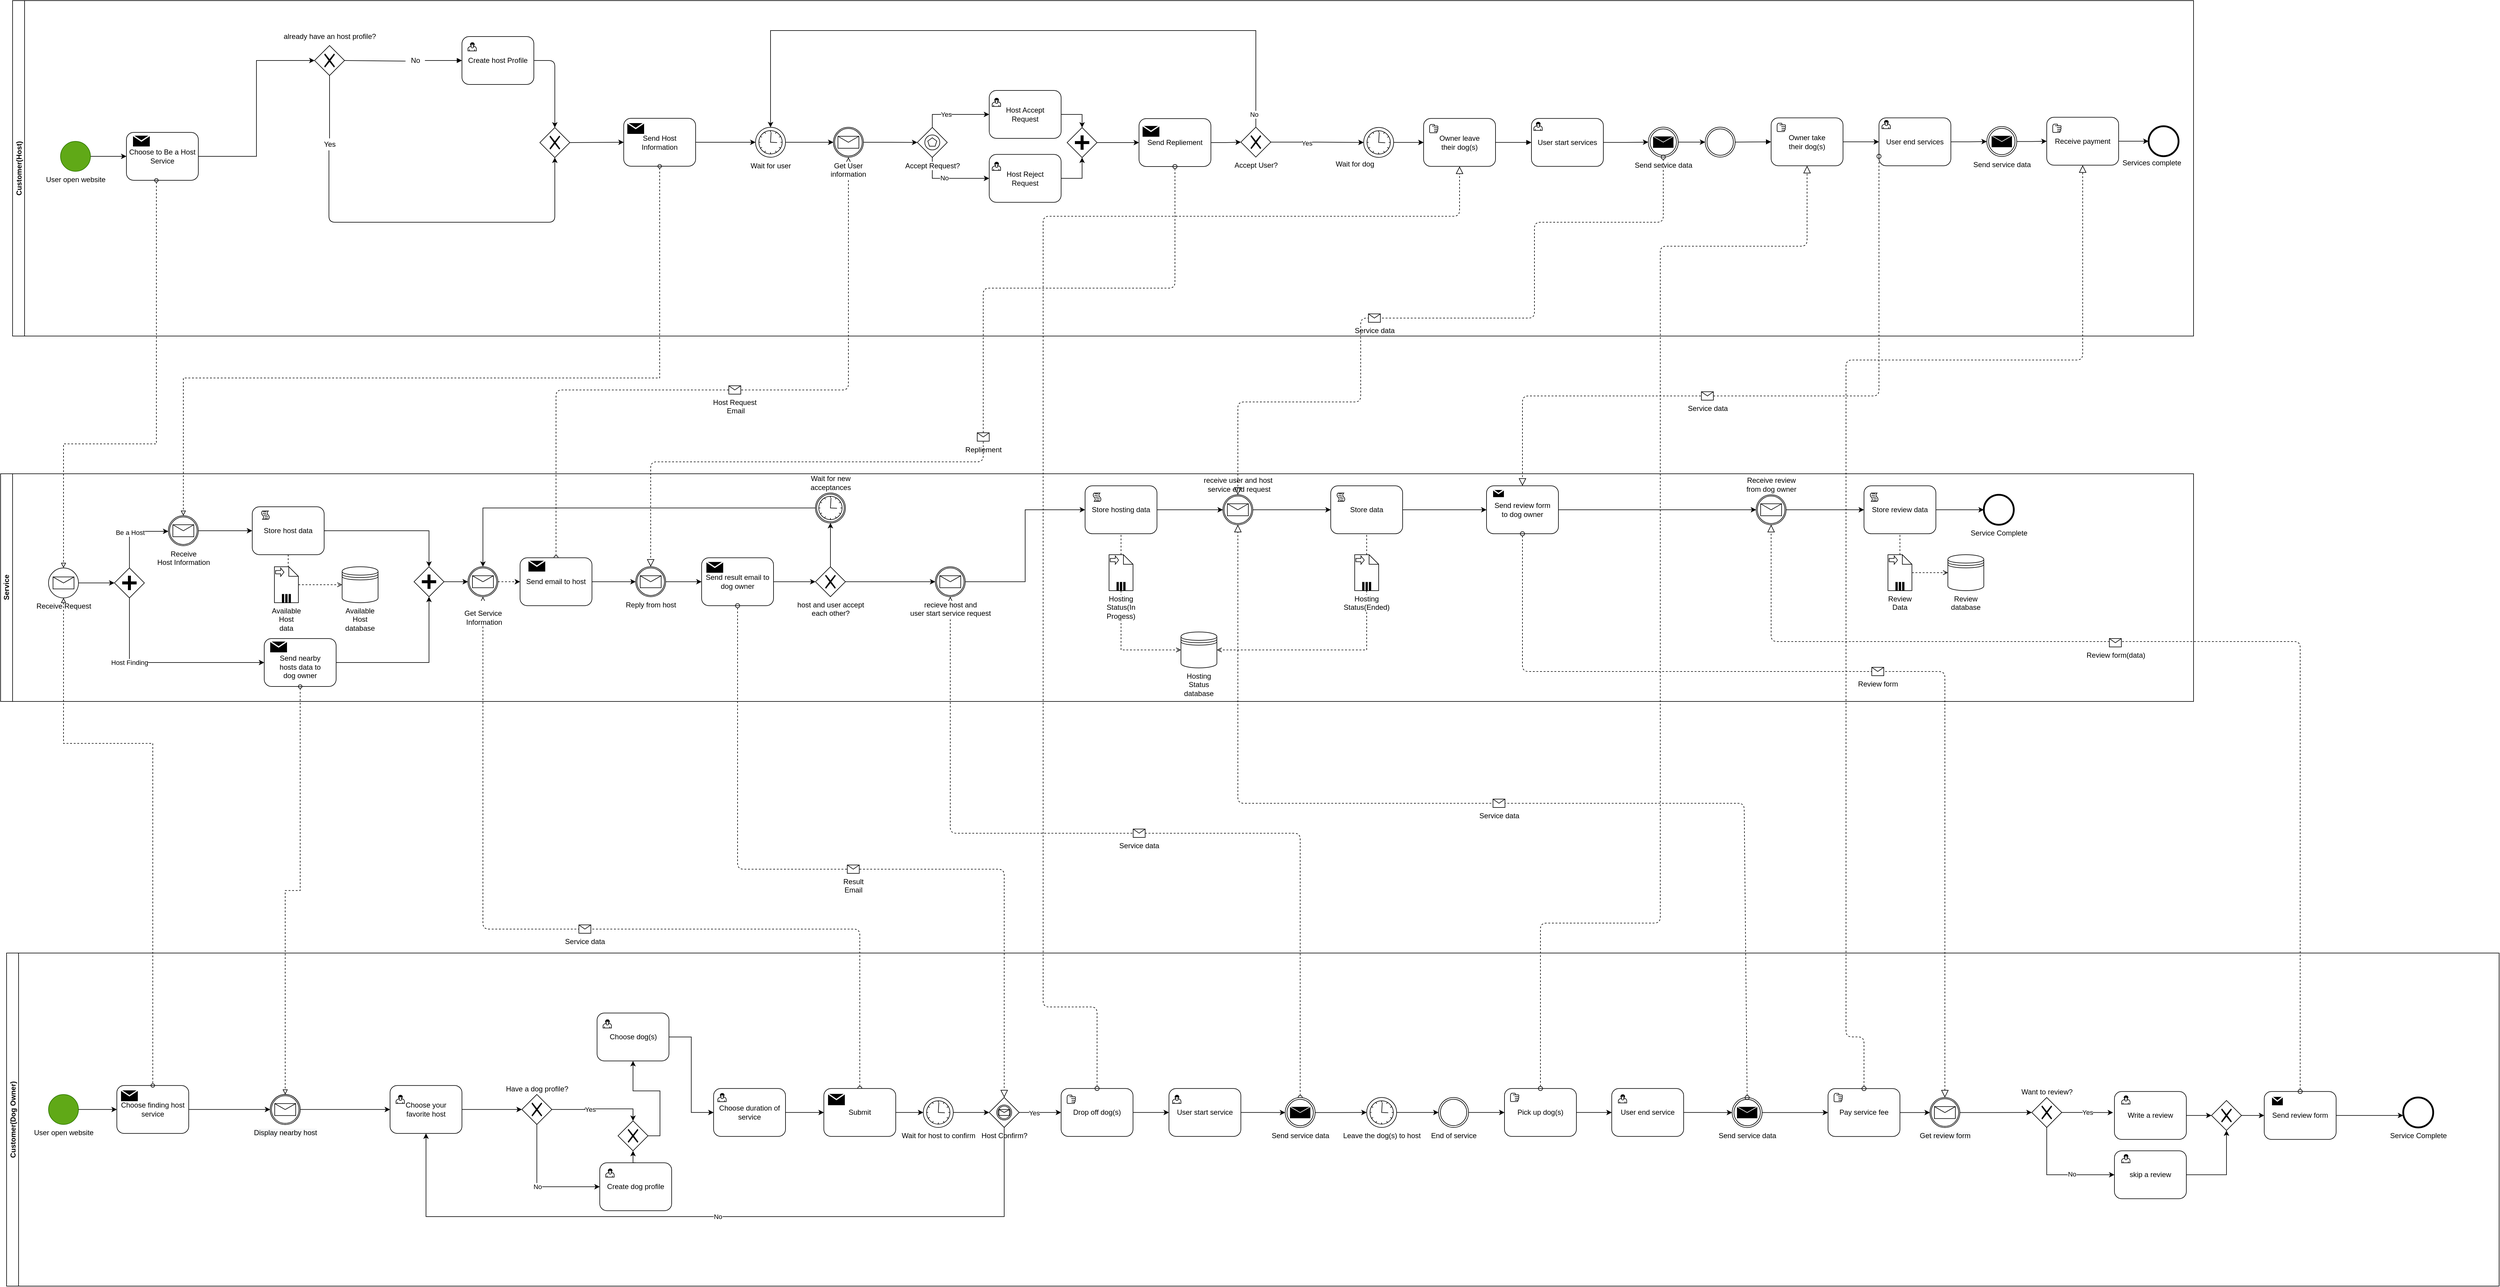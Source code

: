 <mxfile version="14.2.9" type="github">
  <diagram id="prtHgNgQTEPvFCAcTncT" name="Page-1">
    <mxGraphModel dx="1656" dy="3218" grid="1" gridSize="10" guides="1" tooltips="1" connect="1" arrows="1" fold="1" page="1" pageScale="1" pageWidth="1654" pageHeight="1169" math="0" shadow="0">
      <root>
        <mxCell id="0" />
        <mxCell id="1" parent="0" />
        <mxCell id="UqbvAmdc36Q0mgXbzvY8-71" value="" style="startArrow=oval;startFill=0;startSize=7;endArrow=block;endFill=0;endSize=10;dashed=1;html=1;labelBackgroundColor=#ffffff;fontColor=#000000;exitX=0.5;exitY=0;exitDx=0;exitDy=0;entryX=0.5;entryY=1;entryDx=0;entryDy=0;" edge="1" parent="1" source="unD61fQ7snLegaBzTk5--3" target="niJDU-_pUoM_6UWqPv8M-32">
          <mxGeometry relative="1" as="geometry">
            <mxPoint x="1170" y="-1570" as="sourcePoint" />
            <mxPoint x="1270" y="-1570" as="targetPoint" />
            <Array as="points">
              <mxPoint x="1087" y="-1520" />
              <mxPoint x="1575" y="-1520" />
            </Array>
          </mxGeometry>
        </mxCell>
        <mxCell id="UqbvAmdc36Q0mgXbzvY8-72" value="Host Request&lt;br&gt;&amp;nbsp;Email" style="shape=message;outlineConnect=0;html=1;labelPosition=center;verticalLabelPosition=bottom;align=center;verticalAlign=top;" vertex="1" parent="UqbvAmdc36Q0mgXbzvY8-71">
          <mxGeometry width="20" height="14" relative="1" as="geometry">
            <mxPoint x="-10" y="-7" as="offset" />
          </mxGeometry>
        </mxCell>
        <mxCell id="zRcpY7Li771tuFU87ufb-35" value="" style="startArrow=oval;startFill=0;startSize=7;endArrow=block;endFill=0;endSize=10;dashed=1;html=1;exitX=0.5;exitY=0;exitDx=0;exitDy=0;entryX=0.5;entryY=1;entryDx=0;entryDy=0;" edge="1" parent="1" source="zWBF7Wv0CZKXbvyfvgMt-181" target="zWBF7Wv0CZKXbvyfvgMt-129">
          <mxGeometry relative="1" as="geometry">
            <mxPoint x="1330" y="-670" as="sourcePoint" />
            <mxPoint x="1430" y="-670" as="targetPoint" />
            <Array as="points">
              <mxPoint x="1594" y="-620" />
              <mxPoint x="965" y="-620" />
            </Array>
          </mxGeometry>
        </mxCell>
        <mxCell id="zRcpY7Li771tuFU87ufb-36" value="Service data" style="shape=message;html=1;outlineConnect=0;labelPosition=center;verticalLabelPosition=bottom;align=center;verticalAlign=top;" vertex="1" parent="zRcpY7Li771tuFU87ufb-35">
          <mxGeometry width="20" height="14" relative="1" as="geometry">
            <mxPoint x="-10" y="-7" as="offset" />
          </mxGeometry>
        </mxCell>
        <mxCell id="zRcpY7Li771tuFU87ufb-33" value="" style="startArrow=oval;startFill=0;startSize=7;endArrow=block;endFill=0;endSize=10;dashed=1;html=1;exitX=0.5;exitY=0;exitDx=0;exitDy=0;entryX=0.5;entryY=1;entryDx=0;entryDy=0;labelBackgroundColor=#ffffff;" edge="1" parent="1" source="zRcpY7Li771tuFU87ufb-11" target="unD61fQ7snLegaBzTk5--12">
          <mxGeometry relative="1" as="geometry">
            <mxPoint x="2300" y="-660" as="sourcePoint" />
            <mxPoint x="2400" y="-660" as="targetPoint" />
            <Array as="points">
              <mxPoint x="2329" y="-780" />
              <mxPoint x="1745" y="-780" />
            </Array>
          </mxGeometry>
        </mxCell>
        <mxCell id="zRcpY7Li771tuFU87ufb-34" value="Service data" style="shape=message;html=1;outlineConnect=0;labelPosition=center;verticalLabelPosition=bottom;align=center;verticalAlign=top;" vertex="1" parent="zRcpY7Li771tuFU87ufb-33">
          <mxGeometry width="20" height="14" relative="1" as="geometry">
            <mxPoint x="-10" y="-7" as="offset" />
          </mxGeometry>
        </mxCell>
        <mxCell id="unD61fQ7snLegaBzTk5--29" style="edgeStyle=orthogonalEdgeStyle;rounded=0;orthogonalLoop=1;jettySize=auto;html=1;entryX=0;entryY=0.5;entryDx=0;entryDy=0;" parent="1" source="unD61fQ7snLegaBzTk5--26" target="unD61fQ7snLegaBzTk5--37" edge="1">
          <mxGeometry relative="1" as="geometry">
            <mxPoint x="2930" y="-1320.0" as="targetPoint" />
          </mxGeometry>
        </mxCell>
        <mxCell id="unD61fQ7snLegaBzTk5--26" value="Send review form &lt;br&gt;to dog owner" style="shape=ext;rounded=1;html=1;whiteSpace=wrap;" parent="1" vertex="1">
          <mxGeometry x="2640" y="-1360" width="120" height="80" as="geometry" />
        </mxCell>
        <mxCell id="zWBF7Wv0CZKXbvyfvgMt-2" value="Customer(Dog Owner)" style="swimlane;startSize=20;horizontal=0;labelPosition=center;verticalLabelPosition=middle;align=center;verticalAlign=middle;" parent="1" vertex="1">
          <mxGeometry x="170" y="-580" width="4160" height="556" as="geometry" />
        </mxCell>
        <mxCell id="zWBF7Wv0CZKXbvyfvgMt-4" value="&lt;span style=&quot;&quot;&gt;User open website&lt;/span&gt;" style="shape=mxgraph.bpmn.shape;html=1;verticalLabelPosition=bottom;labelBackgroundColor=#FFFFFF;verticalAlign=top;align=center;perimeter=ellipsePerimeter;outlineConnect=0;outline=standard;symbol=general;fillColor=#60a917;strokeColor=#2D7600;" parent="zWBF7Wv0CZKXbvyfvgMt-2" vertex="1">
          <mxGeometry x="70" y="236.14" width="50" height="50" as="geometry" />
        </mxCell>
        <mxCell id="zWBF7Wv0CZKXbvyfvgMt-94" style="edgeStyle=orthogonalEdgeStyle;rounded=0;orthogonalLoop=1;jettySize=auto;html=1;startArrow=none;startFill=0;endArrow=block;endFill=1;entryX=0.5;entryY=0;entryDx=0;entryDy=0;" parent="zWBF7Wv0CZKXbvyfvgMt-2" edge="1">
          <mxGeometry relative="1" as="geometry">
            <mxPoint x="1545" y="35.0" as="targetPoint" />
            <Array as="points">
              <mxPoint x="2035" y="-70" />
              <mxPoint x="1545" y="-70" />
            </Array>
          </mxGeometry>
        </mxCell>
        <mxCell id="zWBF7Wv0CZKXbvyfvgMt-95" value="No" style="edgeLabel;html=1;align=center;verticalAlign=middle;resizable=0;points=[];" parent="zWBF7Wv0CZKXbvyfvgMt-94" connectable="0" vertex="1">
          <mxGeometry x="-0.203" y="3" relative="1" as="geometry">
            <mxPoint as="offset" />
          </mxGeometry>
        </mxCell>
        <mxCell id="zWBF7Wv0CZKXbvyfvgMt-184" style="edgeStyle=orthogonalEdgeStyle;rounded=0;orthogonalLoop=1;jettySize=auto;html=1;exitX=1;exitY=0.5;exitDx=0;exitDy=0;entryX=0;entryY=0.5;entryDx=0;entryDy=0;" parent="zWBF7Wv0CZKXbvyfvgMt-2" source="zWBF7Wv0CZKXbvyfvgMt-153" target="Tl_W29gyMfKL-6Gt1cae-114" edge="1">
          <mxGeometry relative="1" as="geometry">
            <mxPoint x="450" y="261.14" as="targetPoint" />
          </mxGeometry>
        </mxCell>
        <mxCell id="zWBF7Wv0CZKXbvyfvgMt-153" value="Choose finding host&lt;br&gt;service" style="shape=ext;rounded=1;html=1;whiteSpace=wrap;" parent="zWBF7Wv0CZKXbvyfvgMt-2" vertex="1">
          <mxGeometry x="184" y="221.14" width="120" height="80" as="geometry" />
        </mxCell>
        <mxCell id="zWBF7Wv0CZKXbvyfvgMt-151" style="edgeStyle=orthogonalEdgeStyle;rounded=0;orthogonalLoop=1;jettySize=auto;html=1;exitX=1;exitY=0.5;exitDx=0;exitDy=0;entryX=0;entryY=0.5;entryDx=0;entryDy=0;" parent="zWBF7Wv0CZKXbvyfvgMt-2" source="zWBF7Wv0CZKXbvyfvgMt-4" target="zWBF7Wv0CZKXbvyfvgMt-153" edge="1">
          <mxGeometry relative="1" as="geometry">
            <mxPoint x="170" y="266.64" as="targetPoint" />
          </mxGeometry>
        </mxCell>
        <mxCell id="zWBF7Wv0CZKXbvyfvgMt-163" style="edgeStyle=orthogonalEdgeStyle;rounded=0;orthogonalLoop=1;jettySize=auto;html=1;exitX=1;exitY=0.5;exitDx=0;exitDy=0;entryX=0;entryY=0.5;entryDx=0;entryDy=0;" parent="zWBF7Wv0CZKXbvyfvgMt-2" source="Tl_W29gyMfKL-6Gt1cae-114" target="zWBF7Wv0CZKXbvyfvgMt-155" edge="1">
          <mxGeometry relative="1" as="geometry">
            <mxPoint x="500" y="261.14" as="sourcePoint" />
          </mxGeometry>
        </mxCell>
        <mxCell id="zWBF7Wv0CZKXbvyfvgMt-164" style="edgeStyle=orthogonalEdgeStyle;rounded=0;orthogonalLoop=1;jettySize=auto;html=1;exitX=1;exitY=0.5;exitDx=0;exitDy=0;entryX=0;entryY=0.5;entryDx=0;entryDy=0;" parent="zWBF7Wv0CZKXbvyfvgMt-2" source="zWBF7Wv0CZKXbvyfvgMt-155" target="zWBF7Wv0CZKXbvyfvgMt-157" edge="1">
          <mxGeometry relative="1" as="geometry" />
        </mxCell>
        <mxCell id="zWBF7Wv0CZKXbvyfvgMt-155" value="Choose your &lt;br&gt;favorite host" style="shape=ext;rounded=1;html=1;whiteSpace=wrap;" parent="zWBF7Wv0CZKXbvyfvgMt-2" vertex="1">
          <mxGeometry x="640" y="221.14" width="120" height="80" as="geometry" />
        </mxCell>
        <mxCell id="zWBF7Wv0CZKXbvyfvgMt-157" value="Have a dog profile?" style="shape=mxgraph.bpmn.shape;html=1;verticalLabelPosition=top;labelBackgroundColor=#ffffff;verticalAlign=bottom;align=center;perimeter=rhombusPerimeter;background=gateway;outlineConnect=0;outline=none;symbol=exclusiveGw;labelPosition=center;" parent="zWBF7Wv0CZKXbvyfvgMt-2" vertex="1">
          <mxGeometry x="860" y="236.14" width="50" height="50" as="geometry" />
        </mxCell>
        <mxCell id="zWBF7Wv0CZKXbvyfvgMt-205" style="edgeStyle=orthogonalEdgeStyle;rounded=0;orthogonalLoop=1;jettySize=auto;html=1;exitX=0.5;exitY=0;exitDx=0;exitDy=0;entryX=0.5;entryY=1;entryDx=0;entryDy=0;" parent="zWBF7Wv0CZKXbvyfvgMt-2" source="zWBF7Wv0CZKXbvyfvgMt-158" target="zWBF7Wv0CZKXbvyfvgMt-204" edge="1">
          <mxGeometry relative="1" as="geometry" />
        </mxCell>
        <mxCell id="zWBF7Wv0CZKXbvyfvgMt-158" value="Create dog profile" style="shape=ext;rounded=1;html=1;whiteSpace=wrap;" parent="zWBF7Wv0CZKXbvyfvgMt-2" vertex="1">
          <mxGeometry x="990" y="350.14" width="120" height="80" as="geometry" />
        </mxCell>
        <mxCell id="zWBF7Wv0CZKXbvyfvgMt-159" value="No" style="edgeStyle=orthogonalEdgeStyle;rounded=0;orthogonalLoop=1;jettySize=auto;html=1;exitX=0.5;exitY=1;exitDx=0;exitDy=0;entryX=0;entryY=0.5;entryDx=0;entryDy=0;" parent="zWBF7Wv0CZKXbvyfvgMt-2" source="zWBF7Wv0CZKXbvyfvgMt-157" target="zWBF7Wv0CZKXbvyfvgMt-158" edge="1">
          <mxGeometry relative="1" as="geometry">
            <mxPoint x="885.471" y="390.14" as="targetPoint" />
          </mxGeometry>
        </mxCell>
        <mxCell id="zWBF7Wv0CZKXbvyfvgMt-183" style="edgeStyle=orthogonalEdgeStyle;rounded=0;orthogonalLoop=1;jettySize=auto;html=1;exitX=1;exitY=0.5;exitDx=0;exitDy=0;entryX=0;entryY=0.5;entryDx=0;entryDy=0;" parent="zWBF7Wv0CZKXbvyfvgMt-2" source="zWBF7Wv0CZKXbvyfvgMt-165" target="zWBF7Wv0CZKXbvyfvgMt-181" edge="1">
          <mxGeometry relative="1" as="geometry" />
        </mxCell>
        <mxCell id="zWBF7Wv0CZKXbvyfvgMt-165" value="Choose duration of service" style="shape=ext;rounded=1;html=1;whiteSpace=wrap;" parent="zWBF7Wv0CZKXbvyfvgMt-2" vertex="1">
          <mxGeometry x="1180" y="226.14" width="120" height="80" as="geometry" />
        </mxCell>
        <mxCell id="zWBF7Wv0CZKXbvyfvgMt-160" style="edgeStyle=orthogonalEdgeStyle;rounded=0;orthogonalLoop=1;jettySize=auto;html=1;exitX=1;exitY=0.5;exitDx=0;exitDy=0;entryX=0.5;entryY=0;entryDx=0;entryDy=0;" parent="zWBF7Wv0CZKXbvyfvgMt-2" source="zWBF7Wv0CZKXbvyfvgMt-157" target="zWBF7Wv0CZKXbvyfvgMt-204" edge="1">
          <mxGeometry relative="1" as="geometry">
            <mxPoint x="1050" y="266.14" as="targetPoint" />
          </mxGeometry>
        </mxCell>
        <mxCell id="zWBF7Wv0CZKXbvyfvgMt-161" value="Yes" style="edgeLabel;html=1;align=center;verticalAlign=middle;resizable=0;points=[];" parent="zWBF7Wv0CZKXbvyfvgMt-160" connectable="0" vertex="1">
          <mxGeometry x="-0.167" y="-1" relative="1" as="geometry">
            <mxPoint as="offset" />
          </mxGeometry>
        </mxCell>
        <mxCell id="zWBF7Wv0CZKXbvyfvgMt-170" style="edgeStyle=orthogonalEdgeStyle;rounded=0;orthogonalLoop=1;jettySize=auto;html=1;exitX=1;exitY=0.5;exitDx=0;exitDy=0;entryX=0;entryY=0.5;entryDx=0;entryDy=0;" parent="zWBF7Wv0CZKXbvyfvgMt-2" source="zWBF7Wv0CZKXbvyfvgMt-167" target="zWBF7Wv0CZKXbvyfvgMt-172" edge="1">
          <mxGeometry relative="1" as="geometry">
            <mxPoint x="1430.0" y="267.14" as="targetPoint" />
          </mxGeometry>
        </mxCell>
        <mxCell id="zWBF7Wv0CZKXbvyfvgMt-167" value="Wait for host to confirm" style="shape=mxgraph.bpmn.shape;html=1;verticalLabelPosition=bottom;labelBackgroundColor=#ffffff;verticalAlign=top;align=center;perimeter=ellipsePerimeter;outlineConnect=0;outline=standard;symbol=timer;" parent="zWBF7Wv0CZKXbvyfvgMt-2" vertex="1">
          <mxGeometry x="1530" y="241.14" width="50" height="50" as="geometry" />
        </mxCell>
        <mxCell id="zWBF7Wv0CZKXbvyfvgMt-172" value="Host Confirm?" style="shape=mxgraph.bpmn.shape;html=1;verticalLabelPosition=bottom;labelBackgroundColor=#ffffff;verticalAlign=top;align=center;perimeter=rhombusPerimeter;background=gateway;outlineConnect=0;outline=catching;symbol=message;labelPosition=center;" parent="zWBF7Wv0CZKXbvyfvgMt-2" vertex="1">
          <mxGeometry x="1640" y="241.14" width="50" height="50" as="geometry" />
        </mxCell>
        <mxCell id="zWBF7Wv0CZKXbvyfvgMt-173" value="No" style="edgeStyle=orthogonalEdgeStyle;rounded=0;orthogonalLoop=1;jettySize=auto;html=1;exitX=0.5;exitY=1;exitDx=0;exitDy=0;entryX=0.5;entryY=1;entryDx=0;entryDy=0;" parent="zWBF7Wv0CZKXbvyfvgMt-2" source="zWBF7Wv0CZKXbvyfvgMt-172" target="zWBF7Wv0CZKXbvyfvgMt-155" edge="1">
          <mxGeometry relative="1" as="geometry">
            <mxPoint x="1475" y="440.14" as="targetPoint" />
            <Array as="points">
              <mxPoint x="1665" y="440" />
              <mxPoint x="700" y="440" />
            </Array>
          </mxGeometry>
        </mxCell>
        <mxCell id="zWBF7Wv0CZKXbvyfvgMt-195" style="edgeStyle=orthogonalEdgeStyle;rounded=0;orthogonalLoop=1;jettySize=auto;html=1;exitX=1;exitY=0.5;exitDx=0;exitDy=0;entryX=0;entryY=0.5;entryDx=0;entryDy=0;" parent="zWBF7Wv0CZKXbvyfvgMt-2" source="zWBF7Wv0CZKXbvyfvgMt-176" target="zWBF7Wv0CZKXbvyfvgMt-194" edge="1">
          <mxGeometry relative="1" as="geometry" />
        </mxCell>
        <mxCell id="zWBF7Wv0CZKXbvyfvgMt-176" value="Drop off dog(s)" style="shape=ext;rounded=1;html=1;whiteSpace=wrap;" parent="zWBF7Wv0CZKXbvyfvgMt-2" vertex="1">
          <mxGeometry x="1760" y="226.14" width="120" height="80" as="geometry" />
        </mxCell>
        <mxCell id="zWBF7Wv0CZKXbvyfvgMt-174" style="edgeStyle=orthogonalEdgeStyle;rounded=0;orthogonalLoop=1;jettySize=auto;html=1;exitX=1;exitY=0.5;exitDx=0;exitDy=0;entryX=0;entryY=0.5;entryDx=0;entryDy=0;" parent="zWBF7Wv0CZKXbvyfvgMt-2" source="zWBF7Wv0CZKXbvyfvgMt-172" target="zWBF7Wv0CZKXbvyfvgMt-176" edge="1">
          <mxGeometry relative="1" as="geometry">
            <mxPoint x="1600" y="266.14" as="targetPoint" />
          </mxGeometry>
        </mxCell>
        <mxCell id="zWBF7Wv0CZKXbvyfvgMt-175" value="Yes" style="edgeLabel;html=1;align=center;verticalAlign=middle;resizable=0;points=[];" parent="zWBF7Wv0CZKXbvyfvgMt-174" connectable="0" vertex="1">
          <mxGeometry x="-0.28" y="-1" relative="1" as="geometry">
            <mxPoint as="offset" />
          </mxGeometry>
        </mxCell>
        <mxCell id="zWBF7Wv0CZKXbvyfvgMt-177" value="" style="shape=mxgraph.bpmn.manual_task;html=1;outlineConnect=0;" parent="zWBF7Wv0CZKXbvyfvgMt-2" vertex="1">
          <mxGeometry x="1770" y="237.14" width="14" height="14" as="geometry" />
        </mxCell>
        <mxCell id="zWBF7Wv0CZKXbvyfvgMt-180" style="edgeStyle=orthogonalEdgeStyle;rounded=0;orthogonalLoop=1;jettySize=auto;html=1;exitX=1;exitY=0.5;exitDx=0;exitDy=0;entryX=0;entryY=0.5;entryDx=0;entryDy=0;" parent="zWBF7Wv0CZKXbvyfvgMt-2" source="zWBF7Wv0CZKXbvyfvgMt-179" target="zWBF7Wv0CZKXbvyfvgMt-165" edge="1">
          <mxGeometry relative="1" as="geometry" />
        </mxCell>
        <mxCell id="zWBF7Wv0CZKXbvyfvgMt-179" value="Choose dog(s)" style="shape=ext;rounded=1;html=1;whiteSpace=wrap;" parent="zWBF7Wv0CZKXbvyfvgMt-2" vertex="1">
          <mxGeometry x="985.5" y="100.14" width="120" height="80" as="geometry" />
        </mxCell>
        <mxCell id="zWBF7Wv0CZKXbvyfvgMt-182" style="edgeStyle=orthogonalEdgeStyle;rounded=0;orthogonalLoop=1;jettySize=auto;html=1;exitX=1;exitY=0.5;exitDx=0;exitDy=0;entryX=0;entryY=0.5;entryDx=0;entryDy=0;" parent="zWBF7Wv0CZKXbvyfvgMt-2" source="zWBF7Wv0CZKXbvyfvgMt-181" target="zWBF7Wv0CZKXbvyfvgMt-167" edge="1">
          <mxGeometry relative="1" as="geometry" />
        </mxCell>
        <mxCell id="zWBF7Wv0CZKXbvyfvgMt-181" value="Submit" style="shape=ext;rounded=1;html=1;whiteSpace=wrap;" parent="zWBF7Wv0CZKXbvyfvgMt-2" vertex="1">
          <mxGeometry x="1364" y="226.14" width="120" height="80" as="geometry" />
        </mxCell>
        <mxCell id="zWBF7Wv0CZKXbvyfvgMt-187" value="" style="shape=mxgraph.bpmn.user_task;html=1;outlineConnect=0;" parent="zWBF7Wv0CZKXbvyfvgMt-2" vertex="1">
          <mxGeometry x="650" y="237.14" width="14" height="14" as="geometry" />
        </mxCell>
        <mxCell id="zWBF7Wv0CZKXbvyfvgMt-188" value="" style="shape=mxgraph.bpmn.user_task;html=1;outlineConnect=0;" parent="zWBF7Wv0CZKXbvyfvgMt-2" vertex="1">
          <mxGeometry x="995.5" y="111.14" width="14" height="14" as="geometry" />
        </mxCell>
        <mxCell id="zWBF7Wv0CZKXbvyfvgMt-189" value="" style="shape=mxgraph.bpmn.user_task;html=1;outlineConnect=0;" parent="zWBF7Wv0CZKXbvyfvgMt-2" vertex="1">
          <mxGeometry x="1000" y="360.14" width="14" height="14" as="geometry" />
        </mxCell>
        <mxCell id="zWBF7Wv0CZKXbvyfvgMt-190" value="" style="shape=mxgraph.bpmn.user_task;html=1;outlineConnect=0;" parent="zWBF7Wv0CZKXbvyfvgMt-2" vertex="1">
          <mxGeometry x="1187" y="234.14" width="14" height="14" as="geometry" />
        </mxCell>
        <mxCell id="zWBF7Wv0CZKXbvyfvgMt-193" value="" style="shape=message;whiteSpace=wrap;html=1;outlineConnect=0;fillColor=#000000;strokeColor=#ffffff;strokeWidth=2;" parent="zWBF7Wv0CZKXbvyfvgMt-2" vertex="1">
          <mxGeometry x="1370" y="234.14" width="30" height="20.86" as="geometry" />
        </mxCell>
        <mxCell id="zWBF7Wv0CZKXbvyfvgMt-211" style="edgeStyle=orthogonalEdgeStyle;rounded=0;orthogonalLoop=1;jettySize=auto;html=1;exitX=1;exitY=0.5;exitDx=0;exitDy=0;entryX=0;entryY=0.5;entryDx=0;entryDy=0;" parent="zWBF7Wv0CZKXbvyfvgMt-2" source="zWBF7Wv0CZKXbvyfvgMt-194" target="zRcpY7Li771tuFU87ufb-11" edge="1">
          <mxGeometry relative="1" as="geometry">
            <mxPoint x="2100" y="266.14" as="targetPoint" />
          </mxGeometry>
        </mxCell>
        <mxCell id="zWBF7Wv0CZKXbvyfvgMt-194" value="User start service" style="shape=ext;rounded=1;html=1;whiteSpace=wrap;" parent="zWBF7Wv0CZKXbvyfvgMt-2" vertex="1">
          <mxGeometry x="1940" y="226.14" width="120" height="80" as="geometry" />
        </mxCell>
        <mxCell id="zWBF7Wv0CZKXbvyfvgMt-196" value="" style="shape=mxgraph.bpmn.user_task;html=1;outlineConnect=0;" parent="zWBF7Wv0CZKXbvyfvgMt-2" vertex="1">
          <mxGeometry x="1946" y="237.14" width="14" height="14" as="geometry" />
        </mxCell>
        <mxCell id="zWBF7Wv0CZKXbvyfvgMt-202" style="edgeStyle=orthogonalEdgeStyle;rounded=0;orthogonalLoop=1;jettySize=auto;html=1;exitX=1;exitY=0.5;exitDx=0;exitDy=0;entryX=0;entryY=0.5;entryDx=0;entryDy=0;" parent="zWBF7Wv0CZKXbvyfvgMt-2" source="zWBF7Wv0CZKXbvyfvgMt-197" target="zWBF7Wv0CZKXbvyfvgMt-201" edge="1">
          <mxGeometry relative="1" as="geometry" />
        </mxCell>
        <mxCell id="zWBF7Wv0CZKXbvyfvgMt-197" value="Leave the dog(s) to host" style="shape=mxgraph.bpmn.shape;html=1;verticalLabelPosition=bottom;labelBackgroundColor=#ffffff;verticalAlign=top;align=center;perimeter=ellipsePerimeter;outlineConnect=0;outline=standard;symbol=timer;" parent="zWBF7Wv0CZKXbvyfvgMt-2" vertex="1">
          <mxGeometry x="2270" y="241.14" width="50" height="50" as="geometry" />
        </mxCell>
        <mxCell id="zRcpY7Li771tuFU87ufb-5" style="edgeStyle=orthogonalEdgeStyle;rounded=0;orthogonalLoop=1;jettySize=auto;html=1;exitX=1;exitY=0.5;exitDx=0;exitDy=0;entryX=0;entryY=0.5;entryDx=0;entryDy=0;" parent="zWBF7Wv0CZKXbvyfvgMt-2" source="zWBF7Wv0CZKXbvyfvgMt-199" target="zRcpY7Li771tuFU87ufb-12" edge="1">
          <mxGeometry relative="1" as="geometry">
            <mxPoint x="2840" y="266.14" as="targetPoint" />
          </mxGeometry>
        </mxCell>
        <mxCell id="zWBF7Wv0CZKXbvyfvgMt-199" value="User end service" style="shape=ext;rounded=1;html=1;whiteSpace=wrap;" parent="zWBF7Wv0CZKXbvyfvgMt-2" vertex="1">
          <mxGeometry x="2679" y="226.14" width="120" height="80" as="geometry" />
        </mxCell>
        <mxCell id="zWBF7Wv0CZKXbvyfvgMt-200" value="" style="shape=mxgraph.bpmn.user_task;html=1;outlineConnect=0;" parent="zWBF7Wv0CZKXbvyfvgMt-2" vertex="1">
          <mxGeometry x="2690" y="236.28" width="14" height="14" as="geometry" />
        </mxCell>
        <mxCell id="zWBF7Wv0CZKXbvyfvgMt-239" style="edgeStyle=orthogonalEdgeStyle;rounded=0;orthogonalLoop=1;jettySize=auto;html=1;exitX=1;exitY=0.5;exitDx=0;exitDy=0;entryX=0;entryY=0.5;entryDx=0;entryDy=0;" parent="zWBF7Wv0CZKXbvyfvgMt-2" source="zWBF7Wv0CZKXbvyfvgMt-201" target="zWBF7Wv0CZKXbvyfvgMt-237" edge="1">
          <mxGeometry relative="1" as="geometry" />
        </mxCell>
        <mxCell id="zWBF7Wv0CZKXbvyfvgMt-201" value="End of service" style="shape=mxgraph.bpmn.shape;html=1;verticalLabelPosition=bottom;labelBackgroundColor=#ffffff;verticalAlign=top;align=center;perimeter=ellipsePerimeter;outlineConnect=0;outline=throwing;symbol=general;" parent="zWBF7Wv0CZKXbvyfvgMt-2" vertex="1">
          <mxGeometry x="2390" y="241.14" width="50" height="50" as="geometry" />
        </mxCell>
        <mxCell id="zWBF7Wv0CZKXbvyfvgMt-204" value="" style="shape=mxgraph.bpmn.shape;html=1;verticalLabelPosition=bottom;labelBackgroundColor=#ffffff;verticalAlign=top;align=center;perimeter=rhombusPerimeter;background=gateway;outlineConnect=0;outline=none;symbol=exclusiveGw;" parent="zWBF7Wv0CZKXbvyfvgMt-2" vertex="1">
          <mxGeometry x="1020.5" y="280.14" width="50" height="50" as="geometry" />
        </mxCell>
        <mxCell id="zWBF7Wv0CZKXbvyfvgMt-206" style="edgeStyle=orthogonalEdgeStyle;rounded=0;orthogonalLoop=1;jettySize=auto;html=1;exitX=1;exitY=0.5;exitDx=0;exitDy=0;entryX=0.5;entryY=1;entryDx=0;entryDy=0;" parent="zWBF7Wv0CZKXbvyfvgMt-2" source="zWBF7Wv0CZKXbvyfvgMt-204" target="zWBF7Wv0CZKXbvyfvgMt-179" edge="1">
          <mxGeometry relative="1" as="geometry">
            <mxPoint x="1046" y="190.14" as="targetPoint" />
          </mxGeometry>
        </mxCell>
        <mxCell id="zWBF7Wv0CZKXbvyfvgMt-219" style="edgeStyle=orthogonalEdgeStyle;rounded=0;orthogonalLoop=1;jettySize=auto;html=1;exitX=1;exitY=0.5;exitDx=0;exitDy=0;entryX=0;entryY=0.5;entryDx=0;entryDy=0;" parent="zWBF7Wv0CZKXbvyfvgMt-2" source="zWBF7Wv0CZKXbvyfvgMt-207" target="Tl_W29gyMfKL-6Gt1cae-115" edge="1">
          <mxGeometry relative="1" as="geometry">
            <mxPoint x="3030" y="266" as="targetPoint" />
          </mxGeometry>
        </mxCell>
        <mxCell id="zWBF7Wv0CZKXbvyfvgMt-207" value="Pay service fee" style="shape=ext;rounded=1;html=1;whiteSpace=wrap;" parent="zWBF7Wv0CZKXbvyfvgMt-2" vertex="1">
          <mxGeometry x="3040" y="226.28" width="120" height="80" as="geometry" />
        </mxCell>
        <mxCell id="zWBF7Wv0CZKXbvyfvgMt-209" value="" style="shape=mxgraph.bpmn.manual_task;html=1;outlineConnect=0;" parent="zWBF7Wv0CZKXbvyfvgMt-2" vertex="1">
          <mxGeometry x="3050" y="234.28" width="14" height="14" as="geometry" />
        </mxCell>
        <mxCell id="zWBF7Wv0CZKXbvyfvgMt-212" style="edgeStyle=orthogonalEdgeStyle;rounded=0;orthogonalLoop=1;jettySize=auto;html=1;exitX=1;exitY=0.5;exitDx=0;exitDy=0;entryX=0;entryY=0.5;entryDx=0;entryDy=0;" parent="zWBF7Wv0CZKXbvyfvgMt-2" source="zRcpY7Li771tuFU87ufb-11" target="zWBF7Wv0CZKXbvyfvgMt-197" edge="1">
          <mxGeometry relative="1" as="geometry">
            <mxPoint x="2220" y="266.14" as="sourcePoint" />
          </mxGeometry>
        </mxCell>
        <mxCell id="zWBF7Wv0CZKXbvyfvgMt-224" style="edgeStyle=orthogonalEdgeStyle;rounded=0;orthogonalLoop=1;jettySize=auto;html=1;exitX=1;exitY=0.5;exitDx=0;exitDy=0;entryX=0;entryY=0.5;entryDx=0;entryDy=0;" parent="zWBF7Wv0CZKXbvyfvgMt-2" source="Tl_W29gyMfKL-6Gt1cae-115" target="zWBF7Wv0CZKXbvyfvgMt-223" edge="1">
          <mxGeometry relative="1" as="geometry">
            <mxPoint x="3150" y="266" as="sourcePoint" />
          </mxGeometry>
        </mxCell>
        <mxCell id="UqbvAmdc36Q0mgXbzvY8-67" style="edgeStyle=orthogonalEdgeStyle;rounded=0;orthogonalLoop=1;jettySize=auto;html=1;entryX=0;entryY=0.5;entryDx=0;entryDy=0;labelBackgroundColor=#ffffff;startArrow=none;startFill=0;endArrow=classic;endFill=1;fontColor=#000000;" edge="1" parent="zWBF7Wv0CZKXbvyfvgMt-2" source="zWBF7Wv0CZKXbvyfvgMt-223" target="UqbvAmdc36Q0mgXbzvY8-65">
          <mxGeometry relative="1" as="geometry">
            <Array as="points">
              <mxPoint x="3405" y="370" />
            </Array>
          </mxGeometry>
        </mxCell>
        <mxCell id="UqbvAmdc36Q0mgXbzvY8-90" value="No" style="edgeLabel;html=1;align=center;verticalAlign=middle;resizable=0;points=[];fontColor=#000000;" vertex="1" connectable="0" parent="UqbvAmdc36Q0mgXbzvY8-67">
          <mxGeometry x="0.256" y="1" relative="1" as="geometry">
            <mxPoint as="offset" />
          </mxGeometry>
        </mxCell>
        <mxCell id="zWBF7Wv0CZKXbvyfvgMt-223" value="Want to review?" style="shape=mxgraph.bpmn.shape;html=1;verticalLabelPosition=top;labelBackgroundColor=#ffffff;verticalAlign=bottom;align=center;perimeter=rhombusPerimeter;background=gateway;outlineConnect=0;outline=none;symbol=exclusiveGw;labelPosition=center;" parent="zWBF7Wv0CZKXbvyfvgMt-2" vertex="1">
          <mxGeometry x="3380" y="241.14" width="50" height="50" as="geometry" />
        </mxCell>
        <mxCell id="zWBF7Wv0CZKXbvyfvgMt-231" style="edgeStyle=orthogonalEdgeStyle;rounded=0;orthogonalLoop=1;jettySize=auto;html=1;exitX=1;exitY=0.5;exitDx=0;exitDy=0;entryX=0;entryY=0.5;entryDx=0;entryDy=0;" parent="zWBF7Wv0CZKXbvyfvgMt-2" source="zWBF7Wv0CZKXbvyfvgMt-228" target="Tl_W29gyMfKL-6Gt1cae-110" edge="1">
          <mxGeometry relative="1" as="geometry">
            <mxPoint x="3680" y="271.14" as="targetPoint" />
          </mxGeometry>
        </mxCell>
        <mxCell id="zWBF7Wv0CZKXbvyfvgMt-228" value="Write a review" style="shape=ext;rounded=1;html=1;whiteSpace=wrap;" parent="zWBF7Wv0CZKXbvyfvgMt-2" vertex="1">
          <mxGeometry x="3518" y="231.14" width="120" height="80" as="geometry" />
        </mxCell>
        <mxCell id="zWBF7Wv0CZKXbvyfvgMt-227" value="Yes" style="edgeStyle=orthogonalEdgeStyle;rounded=0;orthogonalLoop=1;jettySize=auto;html=1;exitX=1;exitY=0.5;exitDx=0;exitDy=0;entryX=-0.019;entryY=0.44;entryDx=0;entryDy=0;entryPerimeter=0;" parent="zWBF7Wv0CZKXbvyfvgMt-2" source="zWBF7Wv0CZKXbvyfvgMt-223" target="zWBF7Wv0CZKXbvyfvgMt-228" edge="1">
          <mxGeometry relative="1" as="geometry">
            <mxPoint x="3510" y="266.14" as="targetPoint" />
          </mxGeometry>
        </mxCell>
        <mxCell id="zWBF7Wv0CZKXbvyfvgMt-229" value="" style="shape=mxgraph.bpmn.user_task;html=1;outlineConnect=0;" parent="zWBF7Wv0CZKXbvyfvgMt-2" vertex="1">
          <mxGeometry x="3530" y="238.14" width="14" height="14" as="geometry" />
        </mxCell>
        <mxCell id="zWBF7Wv0CZKXbvyfvgMt-233" value="Service Complete" style="shape=mxgraph.bpmn.shape;html=1;verticalLabelPosition=bottom;labelBackgroundColor=#ffffff;verticalAlign=top;align=center;perimeter=ellipsePerimeter;outlineConnect=0;outline=end;symbol=general;" parent="zWBF7Wv0CZKXbvyfvgMt-2" vertex="1">
          <mxGeometry x="4000" y="241.14" width="50" height="50" as="geometry" />
        </mxCell>
        <mxCell id="zWBF7Wv0CZKXbvyfvgMt-236" style="edgeStyle=orthogonalEdgeStyle;rounded=0;orthogonalLoop=1;jettySize=auto;html=1;exitX=1;exitY=0.5;exitDx=0;exitDy=0;" parent="zWBF7Wv0CZKXbvyfvgMt-2" source="Tl_W29gyMfKL-6Gt1cae-108" edge="1">
          <mxGeometry relative="1" as="geometry">
            <mxPoint x="3900" y="271.14" as="sourcePoint" />
            <mxPoint x="4000" y="271.14" as="targetPoint" />
          </mxGeometry>
        </mxCell>
        <mxCell id="Tl_W29gyMfKL-6Gt1cae-108" value="Send review form" style="shape=ext;rounded=1;html=1;whiteSpace=wrap;" parent="zWBF7Wv0CZKXbvyfvgMt-2" vertex="1">
          <mxGeometry x="3768" y="231.14" width="120" height="80" as="geometry" />
        </mxCell>
        <mxCell id="Tl_W29gyMfKL-6Gt1cae-109" value="" style="shape=message;whiteSpace=wrap;html=1;outlineConnect=0;fillColor=#000000;strokeColor=#ffffff;strokeWidth=2;" parent="zWBF7Wv0CZKXbvyfvgMt-2" vertex="1">
          <mxGeometry x="3780" y="239.14" width="20" height="16" as="geometry" />
        </mxCell>
        <mxCell id="Tl_W29gyMfKL-6Gt1cae-111" style="edgeStyle=orthogonalEdgeStyle;rounded=0;orthogonalLoop=1;jettySize=auto;html=1;entryX=0;entryY=0.5;entryDx=0;entryDy=0;" parent="zWBF7Wv0CZKXbvyfvgMt-2" source="Tl_W29gyMfKL-6Gt1cae-110" target="Tl_W29gyMfKL-6Gt1cae-108" edge="1">
          <mxGeometry relative="1" as="geometry" />
        </mxCell>
        <mxCell id="Tl_W29gyMfKL-6Gt1cae-110" value="" style="shape=mxgraph.bpmn.shape;html=1;verticalLabelPosition=bottom;labelBackgroundColor=#ffffff;verticalAlign=top;align=center;perimeter=rhombusPerimeter;background=gateway;outlineConnect=0;outline=none;symbol=exclusiveGw;" parent="zWBF7Wv0CZKXbvyfvgMt-2" vertex="1">
          <mxGeometry x="3680" y="246.14" width="50" height="50" as="geometry" />
        </mxCell>
        <mxCell id="Tl_W29gyMfKL-6Gt1cae-114" value="&lt;span style=&quot;background-color: rgb(248 , 249 , 250)&quot;&gt;Display nearby host&lt;/span&gt;" style="shape=mxgraph.bpmn.shape;html=1;verticalLabelPosition=bottom;labelBackgroundColor=#ffffff;verticalAlign=top;align=center;perimeter=ellipsePerimeter;outlineConnect=0;outline=catching;symbol=message;" parent="zWBF7Wv0CZKXbvyfvgMt-2" vertex="1">
          <mxGeometry x="440" y="236.14" width="50" height="50" as="geometry" />
        </mxCell>
        <mxCell id="zWBF7Wv0CZKXbvyfvgMt-238" style="edgeStyle=orthogonalEdgeStyle;rounded=0;orthogonalLoop=1;jettySize=auto;html=1;exitX=1;exitY=0.5;exitDx=0;exitDy=0;entryX=0;entryY=0.5;entryDx=0;entryDy=0;" parent="zWBF7Wv0CZKXbvyfvgMt-2" source="zWBF7Wv0CZKXbvyfvgMt-237" target="zWBF7Wv0CZKXbvyfvgMt-199" edge="1">
          <mxGeometry relative="1" as="geometry" />
        </mxCell>
        <mxCell id="Tl_W29gyMfKL-6Gt1cae-115" value="&lt;span style=&quot;background-color: rgb(248 , 249 , 250)&quot;&gt;Get review form&lt;/span&gt;" style="shape=mxgraph.bpmn.shape;html=1;verticalLabelPosition=bottom;labelBackgroundColor=#ffffff;verticalAlign=top;align=center;perimeter=ellipsePerimeter;outlineConnect=0;outline=catching;symbol=message;" parent="zWBF7Wv0CZKXbvyfvgMt-2" vertex="1">
          <mxGeometry x="3210" y="241.28" width="50" height="50" as="geometry" />
        </mxCell>
        <mxCell id="zWBF7Wv0CZKXbvyfvgMt-237" value="Pick up dog(s)" style="shape=ext;rounded=1;html=1;whiteSpace=wrap;" parent="zWBF7Wv0CZKXbvyfvgMt-2" vertex="1">
          <mxGeometry x="2500" y="226.14" width="120" height="80" as="geometry" />
        </mxCell>
        <mxCell id="zWBF7Wv0CZKXbvyfvgMt-240" value="" style="shape=mxgraph.bpmn.manual_task;html=1;outlineConnect=0;" parent="zWBF7Wv0CZKXbvyfvgMt-2" vertex="1">
          <mxGeometry x="2510" y="234" width="14" height="14" as="geometry" />
        </mxCell>
        <mxCell id="zWBF7Wv0CZKXbvyfvgMt-241" value="" style="shape=mxgraph.bpmn.shape;html=1;verticalLabelPosition=bottom;labelBackgroundColor=#ffffff;verticalAlign=top;align=center;perimeter=ellipsePerimeter;outlineConnect=0;outline=catching;symbol=message;" parent="zWBF7Wv0CZKXbvyfvgMt-2" vertex="1">
          <mxGeometry x="440" y="236.28" width="50" height="50" as="geometry" />
        </mxCell>
        <mxCell id="zRcpY7Li771tuFU87ufb-6" style="edgeStyle=orthogonalEdgeStyle;rounded=0;orthogonalLoop=1;jettySize=auto;html=1;exitX=1;exitY=0.5;exitDx=0;exitDy=0;entryX=0;entryY=0.5;entryDx=0;entryDy=0;" parent="zWBF7Wv0CZKXbvyfvgMt-2" source="zRcpY7Li771tuFU87ufb-12" target="zWBF7Wv0CZKXbvyfvgMt-207" edge="1">
          <mxGeometry relative="1" as="geometry">
            <mxPoint x="2960" y="266.14" as="sourcePoint" />
          </mxGeometry>
        </mxCell>
        <mxCell id="zRcpY7Li771tuFU87ufb-11" value="Send service data" style="shape=mxgraph.bpmn.shape;html=1;verticalLabelPosition=bottom;labelBackgroundColor=#ffffff;verticalAlign=top;align=center;perimeter=ellipsePerimeter;outlineConnect=0;outline=throwing;symbol=message;" vertex="1" parent="zWBF7Wv0CZKXbvyfvgMt-2">
          <mxGeometry x="2134" y="241.28" width="50" height="50" as="geometry" />
        </mxCell>
        <mxCell id="zRcpY7Li771tuFU87ufb-12" value="Send service data" style="shape=mxgraph.bpmn.shape;html=1;verticalLabelPosition=bottom;labelBackgroundColor=#ffffff;verticalAlign=top;align=center;perimeter=ellipsePerimeter;outlineConnect=0;outline=throwing;symbol=message;" vertex="1" parent="zWBF7Wv0CZKXbvyfvgMt-2">
          <mxGeometry x="2880" y="241.28" width="50" height="50" as="geometry" />
        </mxCell>
        <mxCell id="VKCCu-0WdhhLnYyVL-dP-5" value="" style="shape=message;whiteSpace=wrap;html=1;outlineConnect=0;fillColor=#000000;strokeColor=#ffffff;strokeWidth=2;" vertex="1" parent="zWBF7Wv0CZKXbvyfvgMt-2">
          <mxGeometry x="190" y="228.28" width="30" height="20" as="geometry" />
        </mxCell>
        <mxCell id="UqbvAmdc36Q0mgXbzvY8-68" style="edgeStyle=orthogonalEdgeStyle;rounded=0;orthogonalLoop=1;jettySize=auto;html=1;entryX=0.5;entryY=1;entryDx=0;entryDy=0;labelBackgroundColor=#ffffff;startArrow=none;startFill=0;endArrow=classic;endFill=1;fontColor=#000000;" edge="1" parent="zWBF7Wv0CZKXbvyfvgMt-2" source="UqbvAmdc36Q0mgXbzvY8-65" target="Tl_W29gyMfKL-6Gt1cae-110">
          <mxGeometry relative="1" as="geometry" />
        </mxCell>
        <mxCell id="UqbvAmdc36Q0mgXbzvY8-65" value="skip a review" style="shape=ext;rounded=1;html=1;whiteSpace=wrap;" vertex="1" parent="zWBF7Wv0CZKXbvyfvgMt-2">
          <mxGeometry x="3518" y="330.14" width="120" height="80" as="geometry" />
        </mxCell>
        <mxCell id="UqbvAmdc36Q0mgXbzvY8-66" value="" style="shape=mxgraph.bpmn.user_task;html=1;outlineConnect=0;" vertex="1" parent="zWBF7Wv0CZKXbvyfvgMt-2">
          <mxGeometry x="3530" y="336.14" width="14" height="14" as="geometry" />
        </mxCell>
        <mxCell id="zWBF7Wv0CZKXbvyfvgMt-106" value="Service" style="swimlane;html=1;startSize=20;horizontal=0;" parent="1" vertex="1">
          <mxGeometry x="160" y="-1380.14" width="3660" height="380.14" as="geometry" />
        </mxCell>
        <mxCell id="UqbvAmdc36Q0mgXbzvY8-41" style="edgeStyle=orthogonalEdgeStyle;rounded=0;orthogonalLoop=1;jettySize=auto;html=1;entryX=0.5;entryY=0;entryDx=0;entryDy=0;" edge="1" parent="zWBF7Wv0CZKXbvyfvgMt-106" source="UqbvAmdc36Q0mgXbzvY8-4" target="zWBF7Wv0CZKXbvyfvgMt-129">
          <mxGeometry relative="1" as="geometry">
            <mxPoint x="715" y="210.14" as="targetPoint" />
          </mxGeometry>
        </mxCell>
        <mxCell id="Tl_W29gyMfKL-6Gt1cae-121" style="edgeStyle=orthogonalEdgeStyle;rounded=0;orthogonalLoop=1;jettySize=auto;html=1;entryX=0;entryY=0.5;entryDx=0;entryDy=0;" parent="zWBF7Wv0CZKXbvyfvgMt-106" source="zWBF7Wv0CZKXbvyfvgMt-107" target="UqbvAmdc36Q0mgXbzvY8-1" edge="1">
          <mxGeometry relative="1" as="geometry">
            <mxPoint x="190" y="155.14" as="targetPoint" />
          </mxGeometry>
        </mxCell>
        <mxCell id="zWBF7Wv0CZKXbvyfvgMt-107" value="Receive Request" style="shape=mxgraph.bpmn.shape;html=1;verticalLabelPosition=bottom;labelBackgroundColor=#FFFFFF;verticalAlign=top;align=center;perimeter=ellipsePerimeter;outlineConnect=0;outline=standard;symbol=message;" parent="zWBF7Wv0CZKXbvyfvgMt-106" vertex="1">
          <mxGeometry x="80" y="157.28" width="50" height="50" as="geometry" />
        </mxCell>
        <mxCell id="9oA909HlD-Qtk8bDuy-n-11" style="edgeStyle=orthogonalEdgeStyle;rounded=0;orthogonalLoop=1;jettySize=auto;html=1;entryX=0;entryY=0.5;entryDx=0;entryDy=0;exitX=0.5;exitY=0;exitDx=0;exitDy=0;" parent="zWBF7Wv0CZKXbvyfvgMt-106" source="UqbvAmdc36Q0mgXbzvY8-1" edge="1">
          <mxGeometry relative="1" as="geometry">
            <mxPoint x="280" y="96.14" as="targetPoint" />
            <Array as="points">
              <mxPoint x="215" y="161" />
              <mxPoint x="215" y="96" />
            </Array>
            <mxPoint x="215" y="130.14" as="sourcePoint" />
          </mxGeometry>
        </mxCell>
        <mxCell id="9oA909HlD-Qtk8bDuy-n-12" value="Be a Host" style="edgeLabel;html=1;align=center;verticalAlign=middle;resizable=0;points=[];" parent="9oA909HlD-Qtk8bDuy-n-11" connectable="0" vertex="1">
          <mxGeometry x="0.001" y="-1" relative="1" as="geometry">
            <mxPoint as="offset" />
          </mxGeometry>
        </mxCell>
        <mxCell id="UqbvAmdc36Q0mgXbzvY8-87" style="edgeStyle=orthogonalEdgeStyle;rounded=0;orthogonalLoop=1;jettySize=auto;html=1;entryX=0.5;entryY=1;entryDx=0;entryDy=0;labelBackgroundColor=#ffffff;startArrow=none;startFill=0;endArrow=classic;endFill=1;fontColor=#000000;" edge="1" parent="zWBF7Wv0CZKXbvyfvgMt-106" source="zWBF7Wv0CZKXbvyfvgMt-115" target="UqbvAmdc36Q0mgXbzvY8-85">
          <mxGeometry relative="1" as="geometry" />
        </mxCell>
        <mxCell id="zWBF7Wv0CZKXbvyfvgMt-115" value="&lt;br&gt;Send nearby &lt;br&gt;hosts data&amp;nbsp;to&lt;br&gt;dog owner" style="shape=ext;rounded=1;html=1;whiteSpace=wrap;labelBackgroundColor=#FFFFFF;fontColor=#000000;" parent="zWBF7Wv0CZKXbvyfvgMt-106" vertex="1">
          <mxGeometry x="440" y="275.14" width="120" height="80" as="geometry" />
        </mxCell>
        <mxCell id="zWBF7Wv0CZKXbvyfvgMt-118" value="" style="shape=message;whiteSpace=wrap;html=1;outlineConnect=0;fillColor=#000000;strokeColor=#ffffff;strokeWidth=2;labelBackgroundColor=#FFFFFF;fontColor=#000000;" parent="zWBF7Wv0CZKXbvyfvgMt-106" vertex="1">
          <mxGeometry x="449" y="279.14" width="30" height="20" as="geometry" />
        </mxCell>
        <mxCell id="UqbvAmdc36Q0mgXbzvY8-84" style="edgeStyle=orthogonalEdgeStyle;rounded=0;orthogonalLoop=1;jettySize=auto;html=1;entryX=0;entryY=0.5;entryDx=0;entryDy=0;dashed=1;labelBackgroundColor=#ffffff;startArrow=none;startFill=0;endArrow=classic;endFill=1;fontColor=#000000;" edge="1" parent="zWBF7Wv0CZKXbvyfvgMt-106" source="zWBF7Wv0CZKXbvyfvgMt-129" target="unD61fQ7snLegaBzTk5--3">
          <mxGeometry relative="1" as="geometry" />
        </mxCell>
        <mxCell id="zWBF7Wv0CZKXbvyfvgMt-129" value="&lt;br&gt;Get Service&lt;br&gt;&amp;nbsp;Information" style="shape=mxgraph.bpmn.shape;verticalLabelPosition=bottom;labelBackgroundColor=#ffffff;verticalAlign=top;align=center;perimeter=ellipsePerimeter;outlineConnect=0;outline=boundInt;symbol=message;labelPosition=center;html=1;" parent="zWBF7Wv0CZKXbvyfvgMt-106" vertex="1">
          <mxGeometry x="780" y="155.28" width="50" height="50" as="geometry" />
        </mxCell>
        <mxCell id="unD61fQ7snLegaBzTk5--3" value="Send email to host" style="shape=ext;rounded=1;html=1;whiteSpace=wrap;labelBackgroundColor=#FFFFFF;fontColor=#000000;" parent="zWBF7Wv0CZKXbvyfvgMt-106" vertex="1">
          <mxGeometry x="867" y="140.28" width="120" height="80" as="geometry" />
        </mxCell>
        <mxCell id="unD61fQ7snLegaBzTk5--4" value="" style="shape=message;whiteSpace=wrap;html=1;outlineConnect=0;fillColor=#000000;strokeColor=#ffffff;strokeWidth=2;labelBackgroundColor=#FFFFFF;fontColor=#000000;" parent="zWBF7Wv0CZKXbvyfvgMt-106" vertex="1">
          <mxGeometry x="880" y="144.28" width="30" height="20" as="geometry" />
        </mxCell>
        <mxCell id="unD61fQ7snLegaBzTk5--6" value="Reply from host" style="shape=mxgraph.bpmn.shape;html=1;verticalLabelPosition=bottom;labelBackgroundColor=#ffffff;verticalAlign=top;align=center;perimeter=ellipsePerimeter;outlineConnect=0;outline=catching;symbol=message;" parent="zWBF7Wv0CZKXbvyfvgMt-106" vertex="1">
          <mxGeometry x="1060" y="155.28" width="50" height="50" as="geometry" />
        </mxCell>
        <mxCell id="UqbvAmdc36Q0mgXbzvY8-38" style="edgeStyle=orthogonalEdgeStyle;rounded=0;orthogonalLoop=1;jettySize=auto;html=1;entryX=0;entryY=0.5;entryDx=0;entryDy=0;" edge="1" parent="zWBF7Wv0CZKXbvyfvgMt-106" source="unD61fQ7snLegaBzTk5--8" target="UqbvAmdc36Q0mgXbzvY8-35">
          <mxGeometry relative="1" as="geometry" />
        </mxCell>
        <mxCell id="unD61fQ7snLegaBzTk5--8" value="Send result email to dog owner" style="shape=ext;rounded=1;html=1;whiteSpace=wrap;labelBackgroundColor=#FFFFFF;fontColor=#000000;" parent="zWBF7Wv0CZKXbvyfvgMt-106" vertex="1">
          <mxGeometry x="1170" y="140.28" width="120" height="80" as="geometry" />
        </mxCell>
        <mxCell id="unD61fQ7snLegaBzTk5--9" value="" style="shape=message;whiteSpace=wrap;html=1;outlineConnect=0;fillColor=#000000;strokeColor=#ffffff;strokeWidth=2;labelBackgroundColor=#FFFFFF;fontColor=#000000;" parent="zWBF7Wv0CZKXbvyfvgMt-106" vertex="1">
          <mxGeometry x="1177" y="146.28" width="30" height="20" as="geometry" />
        </mxCell>
        <mxCell id="UqbvAmdc36Q0mgXbzvY8-37" style="edgeStyle=orthogonalEdgeStyle;rounded=0;orthogonalLoop=1;jettySize=auto;html=1;entryX=0;entryY=0.5;entryDx=0;entryDy=0;" edge="1" parent="zWBF7Wv0CZKXbvyfvgMt-106" source="unD61fQ7snLegaBzTk5--12" target="unD61fQ7snLegaBzTk5--21">
          <mxGeometry relative="1" as="geometry" />
        </mxCell>
        <mxCell id="unD61fQ7snLegaBzTk5--12" value="recieve host and &lt;br&gt;user start service request" style="shape=mxgraph.bpmn.shape;html=1;verticalLabelPosition=bottom;labelBackgroundColor=#ffffff;verticalAlign=top;align=center;perimeter=ellipsePerimeter;outlineConnect=0;outline=catching;symbol=message;" parent="zWBF7Wv0CZKXbvyfvgMt-106" vertex="1">
          <mxGeometry x="1560" y="155.28" width="50" height="50" as="geometry" />
        </mxCell>
        <mxCell id="unD61fQ7snLegaBzTk5--21" value="Store hosting data" style="shape=ext;rounded=1;html=1;whiteSpace=wrap;" parent="zWBF7Wv0CZKXbvyfvgMt-106" vertex="1">
          <mxGeometry x="1810" y="20.14" width="120" height="80" as="geometry" />
        </mxCell>
        <mxCell id="unD61fQ7snLegaBzTk5--23" value="receive&amp;nbsp;user and host&lt;br&gt;&amp;nbsp;service end request" style="shape=mxgraph.bpmn.shape;html=1;verticalLabelPosition=top;labelBackgroundColor=#ffffff;verticalAlign=bottom;align=center;perimeter=ellipsePerimeter;outlineConnect=0;outline=catching;symbol=message;labelPosition=center;" parent="zWBF7Wv0CZKXbvyfvgMt-106" vertex="1">
          <mxGeometry x="2040" y="35.14" width="50" height="50" as="geometry" />
        </mxCell>
        <mxCell id="unD61fQ7snLegaBzTk5--25" value="Store data" style="shape=ext;rounded=1;html=1;whiteSpace=wrap;" parent="zWBF7Wv0CZKXbvyfvgMt-106" vertex="1">
          <mxGeometry x="2220" y="20.14" width="120" height="80" as="geometry" />
        </mxCell>
        <mxCell id="unD61fQ7snLegaBzTk5--24" style="edgeStyle=orthogonalEdgeStyle;rounded=0;orthogonalLoop=1;jettySize=auto;html=1;" parent="zWBF7Wv0CZKXbvyfvgMt-106" source="unD61fQ7snLegaBzTk5--23" target="unD61fQ7snLegaBzTk5--25" edge="1">
          <mxGeometry relative="1" as="geometry">
            <mxPoint x="2160" y="60.14" as="targetPoint" />
          </mxGeometry>
        </mxCell>
        <mxCell id="unD61fQ7snLegaBzTk5--28" value="" style="shape=message;whiteSpace=wrap;html=1;outlineConnect=0;fillColor=#000000;strokeColor=#ffffff;strokeWidth=2;labelBackgroundColor=#FFFFFF;fontColor=#000000;" parent="zWBF7Wv0CZKXbvyfvgMt-106" vertex="1">
          <mxGeometry x="2490" y="26.14" width="20" height="13.86" as="geometry" />
        </mxCell>
        <mxCell id="unD61fQ7snLegaBzTk5--37" value="Receive review&lt;br&gt;from dog owner" style="shape=mxgraph.bpmn.shape;html=1;verticalLabelPosition=top;labelBackgroundColor=#ffffff;verticalAlign=bottom;align=center;perimeter=ellipsePerimeter;outlineConnect=0;outline=catching;symbol=message;labelPosition=center;" parent="zWBF7Wv0CZKXbvyfvgMt-106" vertex="1">
          <mxGeometry x="2930" y="35.14" width="50" height="50" as="geometry" />
        </mxCell>
        <mxCell id="unD61fQ7snLegaBzTk5--39" value="Store review data" style="shape=ext;rounded=1;html=1;whiteSpace=wrap;" parent="zWBF7Wv0CZKXbvyfvgMt-106" vertex="1">
          <mxGeometry x="3110" y="20.14" width="120" height="80" as="geometry" />
        </mxCell>
        <mxCell id="unD61fQ7snLegaBzTk5--38" style="edgeStyle=orthogonalEdgeStyle;rounded=0;orthogonalLoop=1;jettySize=auto;html=1;" parent="zWBF7Wv0CZKXbvyfvgMt-106" source="unD61fQ7snLegaBzTk5--37" target="unD61fQ7snLegaBzTk5--39" edge="1">
          <mxGeometry relative="1" as="geometry">
            <mxPoint x="3050" y="60.14" as="targetPoint" />
          </mxGeometry>
        </mxCell>
        <mxCell id="unD61fQ7snLegaBzTk5--41" value="Service Complete" style="shape=mxgraph.bpmn.shape;html=1;verticalLabelPosition=bottom;labelBackgroundColor=#ffffff;verticalAlign=top;align=center;perimeter=ellipsePerimeter;outlineConnect=0;outline=end;symbol=general;" parent="zWBF7Wv0CZKXbvyfvgMt-106" vertex="1">
          <mxGeometry x="3310" y="35.14" width="50" height="50" as="geometry" />
        </mxCell>
        <mxCell id="unD61fQ7snLegaBzTk5--40" style="edgeStyle=orthogonalEdgeStyle;rounded=0;orthogonalLoop=1;jettySize=auto;html=1;" parent="zWBF7Wv0CZKXbvyfvgMt-106" source="unD61fQ7snLegaBzTk5--39" target="unD61fQ7snLegaBzTk5--41" edge="1">
          <mxGeometry relative="1" as="geometry">
            <mxPoint x="3290" y="60.14" as="targetPoint" />
          </mxGeometry>
        </mxCell>
        <mxCell id="9oA909HlD-Qtk8bDuy-n-15" style="edgeStyle=orthogonalEdgeStyle;rounded=0;orthogonalLoop=1;jettySize=auto;html=1;entryX=0;entryY=0.5;entryDx=0;entryDy=0;" parent="zWBF7Wv0CZKXbvyfvgMt-106" source="9oA909HlD-Qtk8bDuy-n-13" target="9oA909HlD-Qtk8bDuy-n-16" edge="1">
          <mxGeometry relative="1" as="geometry">
            <mxPoint x="450" y="95.14" as="targetPoint" />
          </mxGeometry>
        </mxCell>
        <mxCell id="9oA909HlD-Qtk8bDuy-n-13" value="Receive &lt;br&gt;Host Information" style="shape=mxgraph.bpmn.shape;html=1;verticalLabelPosition=bottom;labelBackgroundColor=#ffffff;verticalAlign=top;align=center;perimeter=ellipsePerimeter;outlineConnect=0;outline=catching;symbol=message;" parent="zWBF7Wv0CZKXbvyfvgMt-106" vertex="1">
          <mxGeometry x="280" y="70.14" width="50" height="50" as="geometry" />
        </mxCell>
        <mxCell id="UqbvAmdc36Q0mgXbzvY8-53" style="edgeStyle=orthogonalEdgeStyle;rounded=0;orthogonalLoop=1;jettySize=auto;html=1;entryX=0;entryY=0;entryDx=24;entryDy=0;entryPerimeter=0;dashed=1;startArrow=none;startFill=0;endArrow=none;endFill=0;" edge="1" parent="zWBF7Wv0CZKXbvyfvgMt-106" source="9oA909HlD-Qtk8bDuy-n-16" target="UqbvAmdc36Q0mgXbzvY8-48">
          <mxGeometry relative="1" as="geometry" />
        </mxCell>
        <mxCell id="UqbvAmdc36Q0mgXbzvY8-86" style="edgeStyle=orthogonalEdgeStyle;rounded=0;orthogonalLoop=1;jettySize=auto;html=1;entryX=0.5;entryY=0;entryDx=0;entryDy=0;labelBackgroundColor=#ffffff;startArrow=none;startFill=0;endArrow=classic;endFill=1;fontColor=#000000;" edge="1" parent="zWBF7Wv0CZKXbvyfvgMt-106" source="9oA909HlD-Qtk8bDuy-n-16" target="UqbvAmdc36Q0mgXbzvY8-85">
          <mxGeometry relative="1" as="geometry" />
        </mxCell>
        <mxCell id="9oA909HlD-Qtk8bDuy-n-16" value="Store host data" style="shape=ext;rounded=1;html=1;whiteSpace=wrap;" parent="zWBF7Wv0CZKXbvyfvgMt-106" vertex="1">
          <mxGeometry x="420" y="55.14" width="120" height="80" as="geometry" />
        </mxCell>
        <mxCell id="unD61fQ7snLegaBzTk5--22" style="edgeStyle=orthogonalEdgeStyle;rounded=0;orthogonalLoop=1;jettySize=auto;html=1;" parent="zWBF7Wv0CZKXbvyfvgMt-106" source="unD61fQ7snLegaBzTk5--21" target="unD61fQ7snLegaBzTk5--23" edge="1">
          <mxGeometry relative="1" as="geometry">
            <mxPoint x="2010" y="60.14" as="targetPoint" />
          </mxGeometry>
        </mxCell>
        <mxCell id="UqbvAmdc36Q0mgXbzvY8-56" style="edgeStyle=orthogonalEdgeStyle;rounded=0;orthogonalLoop=1;jettySize=auto;html=1;entryX=0;entryY=0.5;entryDx=0;entryDy=0;startArrow=none;startFill=0;endArrow=classic;endFill=1;" edge="1" parent="zWBF7Wv0CZKXbvyfvgMt-106" source="UqbvAmdc36Q0mgXbzvY8-1" target="zWBF7Wv0CZKXbvyfvgMt-115">
          <mxGeometry relative="1" as="geometry">
            <Array as="points">
              <mxPoint x="215" y="315" />
            </Array>
          </mxGeometry>
        </mxCell>
        <mxCell id="UqbvAmdc36Q0mgXbzvY8-57" value="Host Finding" style="edgeLabel;html=1;align=center;verticalAlign=middle;resizable=0;points=[];" vertex="1" connectable="0" parent="UqbvAmdc36Q0mgXbzvY8-56">
          <mxGeometry x="-0.003" relative="1" as="geometry">
            <mxPoint x="-58.69" y="0.03" as="offset" />
          </mxGeometry>
        </mxCell>
        <mxCell id="UqbvAmdc36Q0mgXbzvY8-1" value="" style="shape=mxgraph.bpmn.shape;html=1;verticalLabelPosition=bottom;labelBackgroundColor=#ffffff;verticalAlign=top;align=center;perimeter=rhombusPerimeter;background=gateway;outlineConnect=0;outline=none;symbol=parallelGw;" vertex="1" parent="zWBF7Wv0CZKXbvyfvgMt-106">
          <mxGeometry x="190" y="157.28" width="50" height="50" as="geometry" />
        </mxCell>
        <mxCell id="unD61fQ7snLegaBzTk5--5" style="edgeStyle=orthogonalEdgeStyle;rounded=0;orthogonalLoop=1;jettySize=auto;html=1;exitX=1;exitY=0.5;exitDx=0;exitDy=0;entryX=0;entryY=0.5;entryDx=0;entryDy=0;" parent="zWBF7Wv0CZKXbvyfvgMt-106" source="unD61fQ7snLegaBzTk5--3" edge="1" target="unD61fQ7snLegaBzTk5--6">
          <mxGeometry relative="1" as="geometry">
            <mxPoint x="1070" y="186.42" as="targetPoint" />
          </mxGeometry>
        </mxCell>
        <mxCell id="unD61fQ7snLegaBzTk5--7" style="edgeStyle=orthogonalEdgeStyle;rounded=0;orthogonalLoop=1;jettySize=auto;html=1;exitX=1;exitY=0.5;exitDx=0;exitDy=0;entryX=0;entryY=0.5;entryDx=0;entryDy=0;" parent="zWBF7Wv0CZKXbvyfvgMt-106" source="unD61fQ7snLegaBzTk5--6" edge="1" target="unD61fQ7snLegaBzTk5--8">
          <mxGeometry relative="1" as="geometry">
            <mxPoint x="1170" y="186.832" as="targetPoint" />
          </mxGeometry>
        </mxCell>
        <mxCell id="zRcpY7Li771tuFU87ufb-22" value="" style="shape=mxgraph.bpmn.script_task;html=1;outlineConnect=0;" vertex="1" parent="zWBF7Wv0CZKXbvyfvgMt-106">
          <mxGeometry x="435" y="62.14" width="14" height="14" as="geometry" />
        </mxCell>
        <mxCell id="UqbvAmdc36Q0mgXbzvY8-4" value="Wait for new&lt;br&gt;acceptances" style="shape=mxgraph.bpmn.shape;html=1;verticalLabelPosition=top;labelBackgroundColor=#ffffff;verticalAlign=bottom;align=center;perimeter=ellipsePerimeter;outlineConnect=0;outline=catching;symbol=timer;labelPosition=center;" vertex="1" parent="zWBF7Wv0CZKXbvyfvgMt-106">
          <mxGeometry x="1360" y="32.14" width="50" height="50" as="geometry" />
        </mxCell>
        <mxCell id="UqbvAmdc36Q0mgXbzvY8-9" value="" style="shape=mxgraph.bpmn.script_task;html=1;outlineConnect=0;" vertex="1" parent="zWBF7Wv0CZKXbvyfvgMt-106">
          <mxGeometry x="1823" y="32.14" width="14" height="14" as="geometry" />
        </mxCell>
        <mxCell id="UqbvAmdc36Q0mgXbzvY8-10" value="" style="shape=mxgraph.bpmn.script_task;html=1;outlineConnect=0;" vertex="1" parent="zWBF7Wv0CZKXbvyfvgMt-106">
          <mxGeometry x="2230" y="32.14" width="14" height="14" as="geometry" />
        </mxCell>
        <mxCell id="UqbvAmdc36Q0mgXbzvY8-11" value="" style="shape=mxgraph.bpmn.script_task;html=1;outlineConnect=0;" vertex="1" parent="zWBF7Wv0CZKXbvyfvgMt-106">
          <mxGeometry x="3120" y="32.14" width="14" height="14" as="geometry" />
        </mxCell>
        <mxCell id="UqbvAmdc36Q0mgXbzvY8-12" value="Hosting Status database" style="shape=datastore;whiteSpace=wrap;html=1;labelPosition=center;verticalLabelPosition=bottom;align=center;verticalAlign=top;" vertex="1" parent="zWBF7Wv0CZKXbvyfvgMt-106">
          <mxGeometry x="1970" y="264.14" width="60" height="60" as="geometry" />
        </mxCell>
        <mxCell id="UqbvAmdc36Q0mgXbzvY8-45" style="edgeStyle=orthogonalEdgeStyle;rounded=0;orthogonalLoop=1;jettySize=auto;html=1;exitX=0.5;exitY=0;exitDx=0;exitDy=0;exitPerimeter=0;entryX=0.5;entryY=1;entryDx=0;entryDy=0;dashed=1;startArrow=none;startFill=0;endArrow=none;endFill=0;" edge="1" parent="zWBF7Wv0CZKXbvyfvgMt-106" source="UqbvAmdc36Q0mgXbzvY8-13" target="unD61fQ7snLegaBzTk5--21">
          <mxGeometry relative="1" as="geometry" />
        </mxCell>
        <mxCell id="UqbvAmdc36Q0mgXbzvY8-59" style="edgeStyle=orthogonalEdgeStyle;rounded=0;orthogonalLoop=1;jettySize=auto;html=1;entryX=0;entryY=0.5;entryDx=0;entryDy=0;dashed=1;startArrow=none;startFill=0;endArrow=open;endFill=0;" edge="1" parent="zWBF7Wv0CZKXbvyfvgMt-106" source="UqbvAmdc36Q0mgXbzvY8-13" target="UqbvAmdc36Q0mgXbzvY8-12">
          <mxGeometry relative="1" as="geometry">
            <Array as="points">
              <mxPoint x="1870" y="294" />
            </Array>
          </mxGeometry>
        </mxCell>
        <mxCell id="UqbvAmdc36Q0mgXbzvY8-13" value="Hosting Status(In Progess)" style="shape=note;size=16;html=1;dropTarget=0;labelPosition=center;verticalLabelPosition=bottom;align=center;verticalAlign=top;whiteSpace=wrap;labelBackgroundColor=#ffffff;" vertex="1" parent="zWBF7Wv0CZKXbvyfvgMt-106">
          <mxGeometry x="1850" y="135.14" width="40" height="60" as="geometry" />
        </mxCell>
        <mxCell id="UqbvAmdc36Q0mgXbzvY8-14" value="" style="html=1;shape=singleArrow;arrowWidth=0.4;arrowSize=0.4;outlineConnect=0;" vertex="1" parent="UqbvAmdc36Q0mgXbzvY8-13">
          <mxGeometry width="14" height="14" relative="1" as="geometry">
            <mxPoint x="2" y="2" as="offset" />
          </mxGeometry>
        </mxCell>
        <mxCell id="UqbvAmdc36Q0mgXbzvY8-15" value="" style="html=1;whiteSpace=wrap;shape=parallelMarker;outlineConnect=0;" vertex="1" parent="UqbvAmdc36Q0mgXbzvY8-13">
          <mxGeometry x="0.5" y="1" width="14" height="14" relative="1" as="geometry">
            <mxPoint x="-7" y="-14" as="offset" />
          </mxGeometry>
        </mxCell>
        <mxCell id="UqbvAmdc36Q0mgXbzvY8-46" style="edgeStyle=orthogonalEdgeStyle;rounded=0;orthogonalLoop=1;jettySize=auto;html=1;exitX=0.5;exitY=0;exitDx=0;exitDy=0;exitPerimeter=0;entryX=0.5;entryY=1;entryDx=0;entryDy=0;dashed=1;startArrow=none;startFill=0;endArrow=none;endFill=0;" edge="1" parent="zWBF7Wv0CZKXbvyfvgMt-106" source="UqbvAmdc36Q0mgXbzvY8-16" target="unD61fQ7snLegaBzTk5--25">
          <mxGeometry relative="1" as="geometry" />
        </mxCell>
        <mxCell id="UqbvAmdc36Q0mgXbzvY8-58" style="edgeStyle=orthogonalEdgeStyle;rounded=0;orthogonalLoop=1;jettySize=auto;html=1;entryX=1;entryY=0.5;entryDx=0;entryDy=0;dashed=1;startArrow=none;startFill=0;endArrow=open;endFill=0;" edge="1" parent="zWBF7Wv0CZKXbvyfvgMt-106" source="UqbvAmdc36Q0mgXbzvY8-16" target="UqbvAmdc36Q0mgXbzvY8-12">
          <mxGeometry relative="1" as="geometry">
            <Array as="points">
              <mxPoint x="2280" y="294" />
            </Array>
          </mxGeometry>
        </mxCell>
        <mxCell id="UqbvAmdc36Q0mgXbzvY8-16" value="Hosting Status(Ended)" style="shape=note;whiteSpace=wrap;size=16;html=1;dropTarget=0;labelPosition=center;verticalLabelPosition=bottom;align=center;verticalAlign=top;labelBackgroundColor=#ffffff;" vertex="1" parent="zWBF7Wv0CZKXbvyfvgMt-106">
          <mxGeometry x="2260" y="135.14" width="40" height="60" as="geometry" />
        </mxCell>
        <mxCell id="UqbvAmdc36Q0mgXbzvY8-17" value="" style="html=1;shape=singleArrow;arrowWidth=0.4;arrowSize=0.4;outlineConnect=0;" vertex="1" parent="UqbvAmdc36Q0mgXbzvY8-16">
          <mxGeometry width="14" height="14" relative="1" as="geometry">
            <mxPoint x="2" y="2" as="offset" />
          </mxGeometry>
        </mxCell>
        <mxCell id="UqbvAmdc36Q0mgXbzvY8-18" value="" style="html=1;whiteSpace=wrap;shape=parallelMarker;outlineConnect=0;" vertex="1" parent="UqbvAmdc36Q0mgXbzvY8-16">
          <mxGeometry x="0.5" y="1" width="14" height="14" relative="1" as="geometry">
            <mxPoint x="-7" y="-14" as="offset" />
          </mxGeometry>
        </mxCell>
        <mxCell id="UqbvAmdc36Q0mgXbzvY8-47" style="edgeStyle=orthogonalEdgeStyle;rounded=0;orthogonalLoop=1;jettySize=auto;html=1;exitX=0.5;exitY=0;exitDx=0;exitDy=0;exitPerimeter=0;entryX=0.5;entryY=1;entryDx=0;entryDy=0;dashed=1;startArrow=none;startFill=0;endArrow=none;endFill=0;" edge="1" parent="zWBF7Wv0CZKXbvyfvgMt-106" source="UqbvAmdc36Q0mgXbzvY8-19" target="unD61fQ7snLegaBzTk5--39">
          <mxGeometry relative="1" as="geometry" />
        </mxCell>
        <mxCell id="UqbvAmdc36Q0mgXbzvY8-61" style="edgeStyle=orthogonalEdgeStyle;rounded=0;orthogonalLoop=1;jettySize=auto;html=1;entryX=0;entryY=0.5;entryDx=0;entryDy=0;dashed=1;startArrow=none;startFill=0;endArrow=open;endFill=0;" edge="1" parent="zWBF7Wv0CZKXbvyfvgMt-106" source="UqbvAmdc36Q0mgXbzvY8-19" target="UqbvAmdc36Q0mgXbzvY8-60">
          <mxGeometry relative="1" as="geometry" />
        </mxCell>
        <mxCell id="UqbvAmdc36Q0mgXbzvY8-19" value="Review Data" style="shape=note;whiteSpace=wrap;size=16;html=1;dropTarget=0;labelPosition=center;verticalLabelPosition=bottom;align=center;verticalAlign=top;" vertex="1" parent="zWBF7Wv0CZKXbvyfvgMt-106">
          <mxGeometry x="3150" y="135.14" width="40" height="60" as="geometry" />
        </mxCell>
        <mxCell id="UqbvAmdc36Q0mgXbzvY8-20" value="" style="html=1;shape=singleArrow;arrowWidth=0.4;arrowSize=0.4;outlineConnect=0;" vertex="1" parent="UqbvAmdc36Q0mgXbzvY8-19">
          <mxGeometry width="14" height="14" relative="1" as="geometry">
            <mxPoint x="2" y="2" as="offset" />
          </mxGeometry>
        </mxCell>
        <mxCell id="UqbvAmdc36Q0mgXbzvY8-21" value="" style="html=1;whiteSpace=wrap;shape=parallelMarker;outlineConnect=0;" vertex="1" parent="UqbvAmdc36Q0mgXbzvY8-19">
          <mxGeometry x="0.5" y="1" width="14" height="14" relative="1" as="geometry">
            <mxPoint x="-7" y="-14" as="offset" />
          </mxGeometry>
        </mxCell>
        <mxCell id="UqbvAmdc36Q0mgXbzvY8-39" style="edgeStyle=orthogonalEdgeStyle;rounded=0;orthogonalLoop=1;jettySize=auto;html=1;entryX=0.5;entryY=1;entryDx=0;entryDy=0;" edge="1" parent="zWBF7Wv0CZKXbvyfvgMt-106" source="UqbvAmdc36Q0mgXbzvY8-35" target="UqbvAmdc36Q0mgXbzvY8-4">
          <mxGeometry relative="1" as="geometry" />
        </mxCell>
        <mxCell id="UqbvAmdc36Q0mgXbzvY8-40" style="edgeStyle=orthogonalEdgeStyle;rounded=0;orthogonalLoop=1;jettySize=auto;html=1;entryX=0;entryY=0.5;entryDx=0;entryDy=0;" edge="1" parent="zWBF7Wv0CZKXbvyfvgMt-106" source="UqbvAmdc36Q0mgXbzvY8-35" target="unD61fQ7snLegaBzTk5--12">
          <mxGeometry relative="1" as="geometry" />
        </mxCell>
        <mxCell id="UqbvAmdc36Q0mgXbzvY8-35" value="host and user accept &lt;br&gt;each other?" style="shape=mxgraph.bpmn.shape;html=1;verticalLabelPosition=bottom;labelBackgroundColor=#ffffff;verticalAlign=top;align=center;perimeter=rhombusPerimeter;background=gateway;outlineConnect=0;outline=none;symbol=exclusiveGw;labelPosition=center;" vertex="1" parent="zWBF7Wv0CZKXbvyfvgMt-106">
          <mxGeometry x="1360" y="155.28" width="50" height="50" as="geometry" />
        </mxCell>
        <mxCell id="UqbvAmdc36Q0mgXbzvY8-55" style="edgeStyle=orthogonalEdgeStyle;rounded=0;orthogonalLoop=1;jettySize=auto;html=1;entryX=0;entryY=0.5;entryDx=0;entryDy=0;dashed=1;startArrow=none;startFill=0;endArrow=open;endFill=0;" edge="1" parent="zWBF7Wv0CZKXbvyfvgMt-106" source="UqbvAmdc36Q0mgXbzvY8-48" target="UqbvAmdc36Q0mgXbzvY8-54">
          <mxGeometry relative="1" as="geometry" />
        </mxCell>
        <mxCell id="UqbvAmdc36Q0mgXbzvY8-48" value="Available Host data" style="shape=note;whiteSpace=wrap;size=16;html=1;dropTarget=0;labelPosition=center;verticalLabelPosition=bottom;align=center;verticalAlign=top;" vertex="1" parent="zWBF7Wv0CZKXbvyfvgMt-106">
          <mxGeometry x="457" y="155.28" width="40" height="60" as="geometry" />
        </mxCell>
        <mxCell id="UqbvAmdc36Q0mgXbzvY8-49" value="" style="html=1;shape=singleArrow;arrowWidth=0.4;arrowSize=0.4;outlineConnect=0;" vertex="1" parent="UqbvAmdc36Q0mgXbzvY8-48">
          <mxGeometry width="14" height="14" relative="1" as="geometry">
            <mxPoint x="2" y="2" as="offset" />
          </mxGeometry>
        </mxCell>
        <mxCell id="UqbvAmdc36Q0mgXbzvY8-50" value="" style="html=1;whiteSpace=wrap;shape=parallelMarker;outlineConnect=0;" vertex="1" parent="UqbvAmdc36Q0mgXbzvY8-48">
          <mxGeometry x="0.5" y="1" width="14" height="14" relative="1" as="geometry">
            <mxPoint x="-7" y="-14" as="offset" />
          </mxGeometry>
        </mxCell>
        <mxCell id="UqbvAmdc36Q0mgXbzvY8-54" value="Available Host database" style="shape=datastore;whiteSpace=wrap;html=1;labelPosition=center;verticalLabelPosition=bottom;align=center;verticalAlign=top;" vertex="1" parent="zWBF7Wv0CZKXbvyfvgMt-106">
          <mxGeometry x="570" y="155.28" width="60" height="60" as="geometry" />
        </mxCell>
        <mxCell id="UqbvAmdc36Q0mgXbzvY8-60" value="Review database" style="shape=datastore;whiteSpace=wrap;html=1;labelPosition=center;verticalLabelPosition=bottom;align=center;verticalAlign=top;" vertex="1" parent="zWBF7Wv0CZKXbvyfvgMt-106">
          <mxGeometry x="3250" y="135.14" width="60" height="60" as="geometry" />
        </mxCell>
        <mxCell id="UqbvAmdc36Q0mgXbzvY8-88" style="edgeStyle=orthogonalEdgeStyle;rounded=0;orthogonalLoop=1;jettySize=auto;html=1;entryX=0;entryY=0.5;entryDx=0;entryDy=0;labelBackgroundColor=#ffffff;startArrow=none;startFill=0;endArrow=classic;endFill=1;fontColor=#000000;" edge="1" parent="zWBF7Wv0CZKXbvyfvgMt-106" source="UqbvAmdc36Q0mgXbzvY8-85" target="zWBF7Wv0CZKXbvyfvgMt-129">
          <mxGeometry relative="1" as="geometry" />
        </mxCell>
        <mxCell id="UqbvAmdc36Q0mgXbzvY8-85" value="" style="shape=mxgraph.bpmn.shape;html=1;verticalLabelPosition=bottom;labelBackgroundColor=#ffffff;verticalAlign=top;align=center;perimeter=rhombusPerimeter;background=gateway;outlineConnect=0;outline=none;symbol=parallelGw;" vertex="1" parent="zWBF7Wv0CZKXbvyfvgMt-106">
          <mxGeometry x="690" y="155.28" width="50" height="50" as="geometry" />
        </mxCell>
        <mxCell id="Tl_W29gyMfKL-6Gt1cae-1" value="Customer(Host)" style="swimlane;startSize=20;horizontal=0;labelPosition=center;verticalLabelPosition=middle;align=center;verticalAlign=middle;" parent="1" vertex="1">
          <mxGeometry x="180" y="-2170" width="3640" height="560" as="geometry" />
        </mxCell>
        <mxCell id="Tl_W29gyMfKL-6Gt1cae-2" style="edgeStyle=orthogonalEdgeStyle;rounded=0;orthogonalLoop=1;jettySize=auto;html=1;entryX=0;entryY=0.5;entryDx=0;entryDy=0;" parent="Tl_W29gyMfKL-6Gt1cae-1" source="Tl_W29gyMfKL-6Gt1cae-3" target="Tl_W29gyMfKL-6Gt1cae-8" edge="1">
          <mxGeometry relative="1" as="geometry">
            <mxPoint x="160" y="265" as="targetPoint" />
          </mxGeometry>
        </mxCell>
        <mxCell id="Tl_W29gyMfKL-6Gt1cae-3" value="&lt;span style=&quot;&quot;&gt;User open website&lt;/span&gt;" style="shape=mxgraph.bpmn.shape;html=1;verticalLabelPosition=bottom;labelBackgroundColor=#FFFFFF;verticalAlign=top;align=center;perimeter=ellipsePerimeter;outlineConnect=0;outline=standard;symbol=general;fillColor=#60a917;strokeColor=#2D7600;" parent="Tl_W29gyMfKL-6Gt1cae-1" vertex="1">
          <mxGeometry x="80" y="235" width="50" height="50" as="geometry" />
        </mxCell>
        <mxCell id="Tl_W29gyMfKL-6Gt1cae-117" style="edgeStyle=orthogonalEdgeStyle;rounded=0;orthogonalLoop=1;jettySize=auto;html=1;entryX=0;entryY=0.5;entryDx=0;entryDy=0;" parent="Tl_W29gyMfKL-6Gt1cae-1" source="Tl_W29gyMfKL-6Gt1cae-8" target="niJDU-_pUoM_6UWqPv8M-1" edge="1">
          <mxGeometry relative="1" as="geometry" />
        </mxCell>
        <mxCell id="Tl_W29gyMfKL-6Gt1cae-8" value="Choose to Be a Host Service" style="shape=ext;rounded=1;html=1;whiteSpace=wrap;labelBackgroundColor=#FFFFFF;" parent="Tl_W29gyMfKL-6Gt1cae-1" vertex="1">
          <mxGeometry x="190" y="220" width="120" height="80" as="geometry" />
        </mxCell>
        <mxCell id="Tl_W29gyMfKL-6Gt1cae-30" style="edgeStyle=orthogonalEdgeStyle;rounded=0;orthogonalLoop=1;jettySize=auto;html=1;exitX=0.5;exitY=1;exitDx=0;exitDy=0;" parent="Tl_W29gyMfKL-6Gt1cae-1" edge="1">
          <mxGeometry relative="1" as="geometry">
            <mxPoint x="892" y="40" as="sourcePoint" />
            <mxPoint x="892" y="40" as="targetPoint" />
          </mxGeometry>
        </mxCell>
        <mxCell id="Tl_W29gyMfKL-6Gt1cae-69" style="edgeStyle=orthogonalEdgeStyle;rounded=0;orthogonalLoop=1;jettySize=auto;html=1;entryX=0;entryY=0.5;entryDx=0;entryDy=0;startArrow=none;startFill=0;endArrow=block;endFill=1;exitX=1.04;exitY=0.5;exitDx=0;exitDy=0;exitPerimeter=0;" parent="Tl_W29gyMfKL-6Gt1cae-1" source="niJDU-_pUoM_6UWqPv8M-10" target="Tl_W29gyMfKL-6Gt1cae-72" edge="1">
          <mxGeometry relative="1" as="geometry">
            <mxPoint x="790" y="100" as="sourcePoint" />
          </mxGeometry>
        </mxCell>
        <mxCell id="Tl_W29gyMfKL-6Gt1cae-72" value="Create host Profile" style="shape=ext;rounded=1;html=1;whiteSpace=wrap;" parent="Tl_W29gyMfKL-6Gt1cae-1" vertex="1">
          <mxGeometry x="750" y="60" width="120" height="80" as="geometry" />
        </mxCell>
        <mxCell id="Tl_W29gyMfKL-6Gt1cae-74" value="Send Host Information" style="shape=ext;rounded=1;html=1;whiteSpace=wrap;labelBackgroundColor=#FFFFFF;" parent="Tl_W29gyMfKL-6Gt1cae-1" vertex="1">
          <mxGeometry x="1020" y="196.5" width="120" height="80" as="geometry" />
        </mxCell>
        <mxCell id="Tl_W29gyMfKL-6Gt1cae-75" value="" style="shape=message;whiteSpace=wrap;html=1;outlineConnect=0;fillColor=#000000;strokeColor=#ffffff;strokeWidth=2;" parent="Tl_W29gyMfKL-6Gt1cae-1" vertex="1">
          <mxGeometry x="1025" y="203.5" width="30" height="20" as="geometry" />
        </mxCell>
        <mxCell id="niJDU-_pUoM_6UWqPv8M-1" value="" style="shape=mxgraph.bpmn.shape;html=1;verticalLabelPosition=bottom;labelBackgroundColor=#ffffff;verticalAlign=top;align=center;perimeter=rhombusPerimeter;background=gateway;outlineConnect=0;outline=none;symbol=exclusiveGw;" parent="Tl_W29gyMfKL-6Gt1cae-1" vertex="1">
          <mxGeometry x="504" y="75" width="50" height="50" as="geometry" />
        </mxCell>
        <mxCell id="niJDU-_pUoM_6UWqPv8M-4" value="already have an host profile?" style="text;html=1;align=center;verticalAlign=middle;resizable=0;points=[];autosize=1;" parent="Tl_W29gyMfKL-6Gt1cae-1" vertex="1">
          <mxGeometry x="444" y="50" width="170" height="20" as="geometry" />
        </mxCell>
        <mxCell id="niJDU-_pUoM_6UWqPv8M-10" value="No" style="text;html=1;align=center;verticalAlign=middle;resizable=0;points=[];autosize=1;" parent="Tl_W29gyMfKL-6Gt1cae-1" vertex="1">
          <mxGeometry x="657" y="90" width="30" height="20" as="geometry" />
        </mxCell>
        <mxCell id="niJDU-_pUoM_6UWqPv8M-15" value="Yes" style="text;html=1;align=center;verticalAlign=middle;resizable=0;points=[];autosize=1;" parent="Tl_W29gyMfKL-6Gt1cae-1" vertex="1">
          <mxGeometry x="509" y="230" width="40" height="20" as="geometry" />
        </mxCell>
        <mxCell id="niJDU-_pUoM_6UWqPv8M-17" value="" style="endArrow=none;html=1;exitX=0.5;exitY=1;exitDx=0;exitDy=0;" parent="Tl_W29gyMfKL-6Gt1cae-1" source="niJDU-_pUoM_6UWqPv8M-1" target="niJDU-_pUoM_6UWqPv8M-15" edge="1">
          <mxGeometry width="50" height="50" relative="1" as="geometry">
            <mxPoint x="529" y="125" as="sourcePoint" />
            <mxPoint x="1387" y="400" as="targetPoint" />
            <Array as="points" />
          </mxGeometry>
        </mxCell>
        <mxCell id="niJDU-_pUoM_6UWqPv8M-18" value="" style="endArrow=none;html=1;exitX=1;exitY=0.5;exitDx=0;exitDy=0;entryX=-0.04;entryY=0.55;entryDx=0;entryDy=0;entryPerimeter=0;" parent="Tl_W29gyMfKL-6Gt1cae-1" source="niJDU-_pUoM_6UWqPv8M-1" target="niJDU-_pUoM_6UWqPv8M-10" edge="1">
          <mxGeometry width="50" height="50" relative="1" as="geometry">
            <mxPoint x="947" y="260" as="sourcePoint" />
            <mxPoint x="997" y="210" as="targetPoint" />
          </mxGeometry>
        </mxCell>
        <mxCell id="niJDU-_pUoM_6UWqPv8M-36" value="Wait for user" style="shape=mxgraph.bpmn.shape;html=1;verticalLabelPosition=bottom;labelBackgroundColor=#ffffff;verticalAlign=top;align=center;perimeter=ellipsePerimeter;outlineConnect=0;outline=eventInt;symbol=timer;" parent="Tl_W29gyMfKL-6Gt1cae-1" vertex="1">
          <mxGeometry x="1240" y="211.5" width="50" height="50" as="geometry" />
        </mxCell>
        <mxCell id="UqbvAmdc36Q0mgXbzvY8-109" style="edgeStyle=orthogonalEdgeStyle;rounded=0;orthogonalLoop=1;jettySize=auto;html=1;entryX=0;entryY=0.5;entryDx=0;entryDy=0;labelBackgroundColor=#ffffff;startArrow=none;startFill=0;endArrow=classic;endFill=1;fontColor=#000000;" edge="1" parent="Tl_W29gyMfKL-6Gt1cae-1" source="niJDU-_pUoM_6UWqPv8M-46" target="UqbvAmdc36Q0mgXbzvY8-99">
          <mxGeometry relative="1" as="geometry" />
        </mxCell>
        <mxCell id="niJDU-_pUoM_6UWqPv8M-46" value="Send Repliement" style="shape=ext;rounded=1;html=1;whiteSpace=wrap;labelBackgroundColor=#FFFFFF;" parent="Tl_W29gyMfKL-6Gt1cae-1" vertex="1">
          <mxGeometry x="1880" y="197" width="120" height="80" as="geometry" />
        </mxCell>
        <mxCell id="Tl_W29gyMfKL-6Gt1cae-68" value="" style="shape=message;whiteSpace=wrap;html=1;outlineConnect=0;fillColor=#000000;strokeColor=#ffffff;strokeWidth=2;" parent="Tl_W29gyMfKL-6Gt1cae-1" vertex="1">
          <mxGeometry x="1885" y="208.25" width="30" height="20" as="geometry" />
        </mxCell>
        <mxCell id="niJDU-_pUoM_6UWqPv8M-47" value="" style="shape=mxgraph.bpmn.shape;html=1;verticalLabelPosition=bottom;labelBackgroundColor=#ffffff;verticalAlign=top;align=center;perimeter=ellipsePerimeter;outlineConnect=0;outline=standard;symbol=timer;" parent="Tl_W29gyMfKL-6Gt1cae-1" vertex="1">
          <mxGeometry x="2255" y="211.75" width="50" height="50" as="geometry" />
        </mxCell>
        <mxCell id="niJDU-_pUoM_6UWqPv8M-49" value="Wait for dog" style="text;html=1;align=center;verticalAlign=middle;resizable=0;points=[];autosize=1;" parent="Tl_W29gyMfKL-6Gt1cae-1" vertex="1">
          <mxGeometry x="2200" y="263.25" width="80" height="20" as="geometry" />
        </mxCell>
        <mxCell id="niJDU-_pUoM_6UWqPv8M-51" value="Owner leave &lt;br&gt;their dog(s)" style="shape=ext;rounded=1;html=1;whiteSpace=wrap;" parent="Tl_W29gyMfKL-6Gt1cae-1" vertex="1">
          <mxGeometry x="2355" y="196.75" width="120" height="80" as="geometry" />
        </mxCell>
        <mxCell id="niJDU-_pUoM_6UWqPv8M-50" value="" style="endArrow=classic;html=1;exitX=1;exitY=0.5;exitDx=0;exitDy=0;" parent="Tl_W29gyMfKL-6Gt1cae-1" source="niJDU-_pUoM_6UWqPv8M-47" target="niJDU-_pUoM_6UWqPv8M-51" edge="1">
          <mxGeometry width="50" height="50" relative="1" as="geometry">
            <mxPoint x="1915" y="206.75" as="sourcePoint" />
            <mxPoint x="2375" y="236.75" as="targetPoint" />
          </mxGeometry>
        </mxCell>
        <mxCell id="niJDU-_pUoM_6UWqPv8M-53" value="" style="endArrow=block;endFill=1;endSize=6;html=1;entryX=0;entryY=0.5;entryDx=0;entryDy=0;exitX=1;exitY=0.5;exitDx=0;exitDy=0;" parent="Tl_W29gyMfKL-6Gt1cae-1" source="niJDU-_pUoM_6UWqPv8M-51" target="niJDU-_pUoM_6UWqPv8M-69" edge="1">
          <mxGeometry width="100" relative="1" as="geometry">
            <mxPoint x="2285" y="186.75" as="sourcePoint" />
            <mxPoint x="2525" y="236.75" as="targetPoint" />
          </mxGeometry>
        </mxCell>
        <mxCell id="niJDU-_pUoM_6UWqPv8M-56" value="" style="shape=mxgraph.bpmn.shape;html=1;verticalLabelPosition=bottom;labelBackgroundColor=#ffffff;verticalAlign=top;align=center;perimeter=rhombusPerimeter;background=gateway;outlineConnect=0;outline=none;symbol=exclusiveGw;" parent="Tl_W29gyMfKL-6Gt1cae-1" vertex="1">
          <mxGeometry x="880" y="212" width="50" height="50" as="geometry" />
        </mxCell>
        <mxCell id="niJDU-_pUoM_6UWqPv8M-25" value="" style="endArrow=classic;html=1;exitX=1;exitY=0.5;exitDx=0;exitDy=0;entryX=0;entryY=0.5;entryDx=0;entryDy=0;" parent="Tl_W29gyMfKL-6Gt1cae-1" source="Tl_W29gyMfKL-6Gt1cae-74" target="niJDU-_pUoM_6UWqPv8M-36" edge="1">
          <mxGeometry width="50" height="50" relative="1" as="geometry">
            <mxPoint x="1130" y="240" as="sourcePoint" />
            <mxPoint x="1210" y="240" as="targetPoint" />
          </mxGeometry>
        </mxCell>
        <mxCell id="niJDU-_pUoM_6UWqPv8M-62" value="" style="endArrow=classic;html=1;entryX=0.5;entryY=1;entryDx=0;entryDy=0;" parent="Tl_W29gyMfKL-6Gt1cae-1" target="niJDU-_pUoM_6UWqPv8M-56" edge="1">
          <mxGeometry width="50" height="50" relative="1" as="geometry">
            <mxPoint x="528" y="250" as="sourcePoint" />
            <mxPoint x="1319" y="265" as="targetPoint" />
            <Array as="points">
              <mxPoint x="528" y="370" />
              <mxPoint x="905" y="370" />
            </Array>
          </mxGeometry>
        </mxCell>
        <mxCell id="niJDU-_pUoM_6UWqPv8M-63" value="" style="endArrow=classic;html=1;entryX=0.5;entryY=0;entryDx=0;entryDy=0;exitX=1;exitY=0.5;exitDx=0;exitDy=0;" parent="Tl_W29gyMfKL-6Gt1cae-1" source="Tl_W29gyMfKL-6Gt1cae-72" target="niJDU-_pUoM_6UWqPv8M-56" edge="1">
          <mxGeometry width="50" height="50" relative="1" as="geometry">
            <mxPoint x="1250" y="100" as="sourcePoint" />
            <mxPoint x="870" y="190" as="targetPoint" />
            <Array as="points">
              <mxPoint x="905" y="100" />
            </Array>
          </mxGeometry>
        </mxCell>
        <mxCell id="niJDU-_pUoM_6UWqPv8M-68" value="" style="shape=mxgraph.bpmn.manual_task;html=1;outlineConnect=0;" parent="Tl_W29gyMfKL-6Gt1cae-1" vertex="1">
          <mxGeometry x="2365" y="206.75" width="14" height="14" as="geometry" />
        </mxCell>
        <mxCell id="zRcpY7Li771tuFU87ufb-16" style="edgeStyle=orthogonalEdgeStyle;rounded=0;orthogonalLoop=1;jettySize=auto;html=1;exitX=1;exitY=0.5;exitDx=0;exitDy=0;entryX=0;entryY=0.5;entryDx=0;entryDy=0;" edge="1" parent="Tl_W29gyMfKL-6Gt1cae-1" source="niJDU-_pUoM_6UWqPv8M-69" target="zRcpY7Li771tuFU87ufb-15">
          <mxGeometry relative="1" as="geometry" />
        </mxCell>
        <mxCell id="niJDU-_pUoM_6UWqPv8M-69" value="User start services" style="shape=ext;rounded=1;html=1;whiteSpace=wrap;" parent="Tl_W29gyMfKL-6Gt1cae-1" vertex="1">
          <mxGeometry x="2535" y="196.75" width="120" height="80" as="geometry" />
        </mxCell>
        <mxCell id="niJDU-_pUoM_6UWqPv8M-70" value="" style="shape=mxgraph.bpmn.user_task;html=1;outlineConnect=0;" parent="Tl_W29gyMfKL-6Gt1cae-1" vertex="1">
          <mxGeometry x="2539" y="202.75" width="14" height="14" as="geometry" />
        </mxCell>
        <mxCell id="niJDU-_pUoM_6UWqPv8M-71" value="" style="shape=mxgraph.bpmn.shape;html=1;verticalLabelPosition=bottom;labelBackgroundColor=#ffffff;verticalAlign=top;align=center;perimeter=ellipsePerimeter;outlineConnect=0;outline=throwing;symbol=general;" parent="Tl_W29gyMfKL-6Gt1cae-1" vertex="1">
          <mxGeometry x="2825" y="211.25" width="50" height="50" as="geometry" />
        </mxCell>
        <mxCell id="niJDU-_pUoM_6UWqPv8M-73" value="Dog care" style="text;html=1;align=center;verticalAlign=middle;resizable=0;points=[];autosize=1;" parent="Tl_W29gyMfKL-6Gt1cae-1" vertex="1">
          <mxGeometry x="2995" y="256.75" width="60" height="20" as="geometry" />
        </mxCell>
        <mxCell id="zRcpY7Li771tuFU87ufb-19" style="edgeStyle=orthogonalEdgeStyle;rounded=0;orthogonalLoop=1;jettySize=auto;html=1;exitX=1;exitY=0.5;exitDx=0;exitDy=0;entryX=0;entryY=0.5;entryDx=0;entryDy=0;" edge="1" parent="Tl_W29gyMfKL-6Gt1cae-1" source="niJDU-_pUoM_6UWqPv8M-74" target="zRcpY7Li771tuFU87ufb-18">
          <mxGeometry relative="1" as="geometry" />
        </mxCell>
        <mxCell id="niJDU-_pUoM_6UWqPv8M-74" value="User end services" style="shape=ext;rounded=1;html=1;whiteSpace=wrap;" parent="Tl_W29gyMfKL-6Gt1cae-1" vertex="1">
          <mxGeometry x="3115" y="195.75" width="120" height="80" as="geometry" />
        </mxCell>
        <mxCell id="niJDU-_pUoM_6UWqPv8M-75" value="" style="shape=mxgraph.bpmn.user_task;html=1;outlineConnect=0;" parent="Tl_W29gyMfKL-6Gt1cae-1" vertex="1">
          <mxGeometry x="3120" y="199.75" width="14" height="14" as="geometry" />
        </mxCell>
        <mxCell id="niJDU-_pUoM_6UWqPv8M-76" value="" style="endArrow=block;endFill=1;endSize=6;html=1;exitX=1;exitY=0.5;exitDx=0;exitDy=0;entryX=0;entryY=0.5;entryDx=0;entryDy=0;" parent="Tl_W29gyMfKL-6Gt1cae-1" source="niJDU-_pUoM_6UWqPv8M-71" target="niJDU-_pUoM_6UWqPv8M-77" edge="1">
          <mxGeometry width="100" relative="1" as="geometry">
            <mxPoint x="2565" y="314.75" as="sourcePoint" />
            <mxPoint x="2925" y="234.75" as="targetPoint" />
          </mxGeometry>
        </mxCell>
        <mxCell id="niJDU-_pUoM_6UWqPv8M-77" value="Owner take&lt;br&gt;their dog(s)" style="shape=ext;rounded=1;html=1;whiteSpace=wrap;" parent="Tl_W29gyMfKL-6Gt1cae-1" vertex="1">
          <mxGeometry x="2935" y="195.75" width="120" height="80" as="geometry" />
        </mxCell>
        <mxCell id="niJDU-_pUoM_6UWqPv8M-78" value="" style="shape=mxgraph.bpmn.manual_task;html=1;outlineConnect=0;" parent="Tl_W29gyMfKL-6Gt1cae-1" vertex="1">
          <mxGeometry x="2945" y="204.75" width="14" height="14" as="geometry" />
        </mxCell>
        <mxCell id="niJDU-_pUoM_6UWqPv8M-79" value="" style="endArrow=classic;html=1;exitX=1;exitY=0.5;exitDx=0;exitDy=0;entryX=0;entryY=0.5;entryDx=0;entryDy=0;" parent="Tl_W29gyMfKL-6Gt1cae-1" source="niJDU-_pUoM_6UWqPv8M-77" target="niJDU-_pUoM_6UWqPv8M-74" edge="1">
          <mxGeometry width="50" height="50" relative="1" as="geometry">
            <mxPoint x="2585" y="364.75" as="sourcePoint" />
            <mxPoint x="2635" y="314.75" as="targetPoint" />
          </mxGeometry>
        </mxCell>
        <mxCell id="niJDU-_pUoM_6UWqPv8M-80" value="Receive payment" style="shape=ext;rounded=1;html=1;whiteSpace=wrap;" parent="Tl_W29gyMfKL-6Gt1cae-1" vertex="1">
          <mxGeometry x="3395" y="194.75" width="120" height="80" as="geometry" />
        </mxCell>
        <mxCell id="niJDU-_pUoM_6UWqPv8M-83" value="" style="shape=mxgraph.bpmn.shape;html=1;verticalLabelPosition=bottom;labelBackgroundColor=#ffffff;verticalAlign=top;align=center;perimeter=ellipsePerimeter;outlineConnect=0;outline=end;symbol=general;" parent="Tl_W29gyMfKL-6Gt1cae-1" vertex="1">
          <mxGeometry x="3565" y="209.75" width="50" height="50" as="geometry" />
        </mxCell>
        <mxCell id="niJDU-_pUoM_6UWqPv8M-82" value="" style="endArrow=classic;html=1;exitX=1;exitY=0.5;exitDx=0;exitDy=0;" parent="Tl_W29gyMfKL-6Gt1cae-1" source="niJDU-_pUoM_6UWqPv8M-80" target="niJDU-_pUoM_6UWqPv8M-83" edge="1">
          <mxGeometry width="50" height="50" relative="1" as="geometry">
            <mxPoint x="3105" y="254.75" as="sourcePoint" />
            <mxPoint x="3555" y="234.75" as="targetPoint" />
          </mxGeometry>
        </mxCell>
        <mxCell id="niJDU-_pUoM_6UWqPv8M-84" value="Services complete" style="text;html=1;align=center;verticalAlign=middle;resizable=0;points=[];autosize=1;" parent="Tl_W29gyMfKL-6Gt1cae-1" vertex="1">
          <mxGeometry x="3515" y="260.75" width="110" height="20" as="geometry" />
        </mxCell>
        <mxCell id="jQ9ltwhg65TSGn1DnRQ2-1" value="" style="endArrow=classic;html=1;exitX=1;exitY=0.5;exitDx=0;exitDy=0;entryX=0;entryY=0.5;entryDx=0;entryDy=0;" parent="Tl_W29gyMfKL-6Gt1cae-1" source="niJDU-_pUoM_6UWqPv8M-56" target="Tl_W29gyMfKL-6Gt1cae-74" edge="1">
          <mxGeometry width="50" height="50" relative="1" as="geometry">
            <mxPoint x="1140" y="360" as="sourcePoint" />
            <mxPoint x="1190" y="310" as="targetPoint" />
          </mxGeometry>
        </mxCell>
        <mxCell id="zRcpY7Li771tuFU87ufb-17" style="edgeStyle=orthogonalEdgeStyle;rounded=0;orthogonalLoop=1;jettySize=auto;html=1;exitX=1;exitY=0.5;exitDx=0;exitDy=0;entryX=0;entryY=0.5;entryDx=0;entryDy=0;" edge="1" parent="Tl_W29gyMfKL-6Gt1cae-1" source="zRcpY7Li771tuFU87ufb-15" target="niJDU-_pUoM_6UWqPv8M-71">
          <mxGeometry relative="1" as="geometry" />
        </mxCell>
        <mxCell id="zRcpY7Li771tuFU87ufb-15" value="Send service data" style="shape=mxgraph.bpmn.shape;html=1;verticalLabelPosition=bottom;labelBackgroundColor=#ffffff;verticalAlign=top;align=center;perimeter=ellipsePerimeter;outlineConnect=0;outline=throwing;symbol=message;" vertex="1" parent="Tl_W29gyMfKL-6Gt1cae-1">
          <mxGeometry x="2730" y="211.25" width="50" height="50" as="geometry" />
        </mxCell>
        <mxCell id="zRcpY7Li771tuFU87ufb-20" style="edgeStyle=orthogonalEdgeStyle;rounded=0;orthogonalLoop=1;jettySize=auto;html=1;exitX=1;exitY=0.5;exitDx=0;exitDy=0;entryX=0;entryY=0.5;entryDx=0;entryDy=0;" edge="1" parent="Tl_W29gyMfKL-6Gt1cae-1" source="zRcpY7Li771tuFU87ufb-18" target="niJDU-_pUoM_6UWqPv8M-80">
          <mxGeometry relative="1" as="geometry" />
        </mxCell>
        <mxCell id="zRcpY7Li771tuFU87ufb-18" value="Send service data" style="shape=mxgraph.bpmn.shape;html=1;verticalLabelPosition=bottom;labelBackgroundColor=#ffffff;verticalAlign=top;align=center;perimeter=ellipsePerimeter;outlineConnect=0;outline=throwing;symbol=message;" vertex="1" parent="Tl_W29gyMfKL-6Gt1cae-1">
          <mxGeometry x="3295" y="210.25" width="50" height="50" as="geometry" />
        </mxCell>
        <mxCell id="zRcpY7Li771tuFU87ufb-21" value="" style="shape=mxgraph.bpmn.manual_task;html=1;outlineConnect=0;" vertex="1" parent="Tl_W29gyMfKL-6Gt1cae-1">
          <mxGeometry x="3405" y="206.25" width="14" height="14" as="geometry" />
        </mxCell>
        <mxCell id="VKCCu-0WdhhLnYyVL-dP-4" value="" style="shape=message;whiteSpace=wrap;html=1;outlineConnect=0;fillColor=#000000;strokeColor=#ffffff;strokeWidth=2;" vertex="1" parent="Tl_W29gyMfKL-6Gt1cae-1">
          <mxGeometry x="200" y="224.5" width="30" height="20" as="geometry" />
        </mxCell>
        <mxCell id="UqbvAmdc36Q0mgXbzvY8-89" value="" style="shape=mxgraph.bpmn.user_task;html=1;outlineConnect=0;labelBackgroundColor=#ffffff;fontColor=#000000;" vertex="1" parent="Tl_W29gyMfKL-6Gt1cae-1">
          <mxGeometry x="760" y="70" width="14" height="14" as="geometry" />
        </mxCell>
        <mxCell id="UqbvAmdc36Q0mgXbzvY8-105" style="edgeStyle=orthogonalEdgeStyle;rounded=0;orthogonalLoop=1;jettySize=auto;html=1;entryX=0;entryY=0.5;entryDx=0;entryDy=0;labelBackgroundColor=#ffffff;startArrow=none;startFill=0;endArrow=classic;endFill=1;fontColor=#000000;exitX=1;exitY=0.5;exitDx=0;exitDy=0;" edge="1" parent="Tl_W29gyMfKL-6Gt1cae-1" source="UqbvAmdc36Q0mgXbzvY8-129" target="niJDU-_pUoM_6UWqPv8M-46">
          <mxGeometry relative="1" as="geometry">
            <mxPoint x="1820" y="236.483" as="sourcePoint" />
          </mxGeometry>
        </mxCell>
        <mxCell id="UqbvAmdc36Q0mgXbzvY8-110" style="edgeStyle=orthogonalEdgeStyle;rounded=0;orthogonalLoop=1;jettySize=auto;html=1;entryX=0;entryY=0.5;entryDx=0;entryDy=0;labelBackgroundColor=#ffffff;startArrow=none;startFill=0;endArrow=classic;endFill=1;fontColor=#000000;" edge="1" parent="Tl_W29gyMfKL-6Gt1cae-1" source="UqbvAmdc36Q0mgXbzvY8-99" target="niJDU-_pUoM_6UWqPv8M-47">
          <mxGeometry relative="1" as="geometry" />
        </mxCell>
        <mxCell id="UqbvAmdc36Q0mgXbzvY8-113" value="Yes" style="edgeLabel;html=1;align=center;verticalAlign=middle;resizable=0;points=[];fontColor=#000000;" vertex="1" connectable="0" parent="UqbvAmdc36Q0mgXbzvY8-110">
          <mxGeometry x="-0.228" y="-1" relative="1" as="geometry">
            <mxPoint as="offset" />
          </mxGeometry>
        </mxCell>
        <mxCell id="UqbvAmdc36Q0mgXbzvY8-99" value="Accept User?" style="shape=mxgraph.bpmn.shape;html=1;verticalLabelPosition=bottom;labelBackgroundColor=#ffffff;verticalAlign=top;align=center;perimeter=rhombusPerimeter;background=gateway;outlineConnect=0;outline=none;symbol=exclusiveGw;" vertex="1" parent="Tl_W29gyMfKL-6Gt1cae-1">
          <mxGeometry x="2050" y="211.25" width="50" height="50" as="geometry" />
        </mxCell>
        <mxCell id="UqbvAmdc36Q0mgXbzvY8-111" style="edgeStyle=orthogonalEdgeStyle;rounded=0;orthogonalLoop=1;jettySize=auto;html=1;labelBackgroundColor=#ffffff;startArrow=none;startFill=0;endArrow=classic;endFill=1;fontColor=#000000;entryX=0.5;entryY=0;entryDx=0;entryDy=0;" edge="1" parent="Tl_W29gyMfKL-6Gt1cae-1" source="UqbvAmdc36Q0mgXbzvY8-99" target="niJDU-_pUoM_6UWqPv8M-36">
          <mxGeometry relative="1" as="geometry">
            <mxPoint x="2075" y="150" as="targetPoint" />
            <Array as="points">
              <mxPoint x="2075" y="50" />
              <mxPoint x="1265" y="50" />
            </Array>
          </mxGeometry>
        </mxCell>
        <mxCell id="UqbvAmdc36Q0mgXbzvY8-112" value="No" style="edgeLabel;html=1;align=center;verticalAlign=middle;resizable=0;points=[];fontColor=#000000;" vertex="1" connectable="0" parent="UqbvAmdc36Q0mgXbzvY8-111">
          <mxGeometry x="-0.961" y="3" relative="1" as="geometry">
            <mxPoint as="offset" />
          </mxGeometry>
        </mxCell>
        <mxCell id="niJDU-_pUoM_6UWqPv8M-32" value="Get User information" style="shape=mxgraph.bpmn.shape;verticalLabelPosition=bottom;labelBackgroundColor=#ffffff;verticalAlign=top;align=center;perimeter=ellipsePerimeter;outlineConnect=0;outline=catching;symbol=message;whiteSpace=wrap;html=1;" parent="Tl_W29gyMfKL-6Gt1cae-1" vertex="1">
          <mxGeometry x="1370" y="211.5" width="50" height="50" as="geometry" />
        </mxCell>
        <mxCell id="UqbvAmdc36Q0mgXbzvY8-116" style="edgeStyle=orthogonalEdgeStyle;rounded=0;orthogonalLoop=1;jettySize=auto;html=1;labelBackgroundColor=#ffffff;startArrow=none;startFill=0;endArrow=classic;endFill=1;fontColor=#000000;" edge="1" parent="Tl_W29gyMfKL-6Gt1cae-1" source="niJDU-_pUoM_6UWqPv8M-36" target="niJDU-_pUoM_6UWqPv8M-32">
          <mxGeometry relative="1" as="geometry">
            <mxPoint x="1470.0" y="-1933.529" as="sourcePoint" />
            <mxPoint x="1690" y="-1933" as="targetPoint" />
          </mxGeometry>
        </mxCell>
        <mxCell id="UqbvAmdc36Q0mgXbzvY8-124" style="edgeStyle=orthogonalEdgeStyle;rounded=0;orthogonalLoop=1;jettySize=auto;html=1;entryX=0;entryY=0.5;entryDx=0;entryDy=0;labelBackgroundColor=#ffffff;startArrow=none;startFill=0;endArrow=classic;endFill=1;fontColor=#000000;" edge="1" parent="Tl_W29gyMfKL-6Gt1cae-1" source="UqbvAmdc36Q0mgXbzvY8-118" target="UqbvAmdc36Q0mgXbzvY8-120">
          <mxGeometry relative="1" as="geometry">
            <Array as="points">
              <mxPoint x="1535" y="190" />
            </Array>
          </mxGeometry>
        </mxCell>
        <mxCell id="UqbvAmdc36Q0mgXbzvY8-126" value="Yes" style="edgeLabel;html=1;align=center;verticalAlign=middle;resizable=0;points=[];fontColor=#000000;" vertex="1" connectable="0" parent="UqbvAmdc36Q0mgXbzvY8-124">
          <mxGeometry x="-0.234" relative="1" as="geometry">
            <mxPoint as="offset" />
          </mxGeometry>
        </mxCell>
        <mxCell id="UqbvAmdc36Q0mgXbzvY8-125" style="edgeStyle=orthogonalEdgeStyle;rounded=0;orthogonalLoop=1;jettySize=auto;html=1;entryX=0;entryY=0.5;entryDx=0;entryDy=0;labelBackgroundColor=#ffffff;startArrow=none;startFill=0;endArrow=classic;endFill=1;fontColor=#000000;" edge="1" parent="Tl_W29gyMfKL-6Gt1cae-1" source="UqbvAmdc36Q0mgXbzvY8-118" target="UqbvAmdc36Q0mgXbzvY8-122">
          <mxGeometry relative="1" as="geometry">
            <Array as="points">
              <mxPoint x="1535" y="297" />
            </Array>
          </mxGeometry>
        </mxCell>
        <mxCell id="UqbvAmdc36Q0mgXbzvY8-127" value="No" style="edgeLabel;html=1;align=center;verticalAlign=middle;resizable=0;points=[];fontColor=#000000;" vertex="1" connectable="0" parent="UqbvAmdc36Q0mgXbzvY8-125">
          <mxGeometry x="-0.151" y="1" relative="1" as="geometry">
            <mxPoint as="offset" />
          </mxGeometry>
        </mxCell>
        <mxCell id="UqbvAmdc36Q0mgXbzvY8-118" value="Accept Request?" style="shape=mxgraph.bpmn.shape;html=1;verticalLabelPosition=bottom;labelBackgroundColor=#ffffff;verticalAlign=top;align=center;perimeter=rhombusPerimeter;background=gateway;outlineConnect=0;outline=eventInt;symbol=multiple;fontColor=#000000;" vertex="1" parent="Tl_W29gyMfKL-6Gt1cae-1">
          <mxGeometry x="1510" y="211.75" width="50" height="50" as="geometry" />
        </mxCell>
        <mxCell id="UqbvAmdc36Q0mgXbzvY8-117" style="edgeStyle=orthogonalEdgeStyle;rounded=0;orthogonalLoop=1;jettySize=auto;html=1;labelBackgroundColor=#ffffff;startArrow=none;startFill=0;endArrow=classic;endFill=1;fontColor=#000000;entryX=0;entryY=0.5;entryDx=0;entryDy=0;" edge="1" parent="Tl_W29gyMfKL-6Gt1cae-1" source="niJDU-_pUoM_6UWqPv8M-32" target="UqbvAmdc36Q0mgXbzvY8-118">
          <mxGeometry relative="1" as="geometry">
            <mxPoint x="1500" y="236.5" as="targetPoint" />
          </mxGeometry>
        </mxCell>
        <mxCell id="UqbvAmdc36Q0mgXbzvY8-130" style="edgeStyle=orthogonalEdgeStyle;rounded=0;orthogonalLoop=1;jettySize=auto;html=1;entryX=0.5;entryY=0;entryDx=0;entryDy=0;labelBackgroundColor=#ffffff;startArrow=none;startFill=0;endArrow=classic;endFill=1;fontColor=#000000;" edge="1" parent="Tl_W29gyMfKL-6Gt1cae-1" source="UqbvAmdc36Q0mgXbzvY8-120" target="UqbvAmdc36Q0mgXbzvY8-129">
          <mxGeometry relative="1" as="geometry" />
        </mxCell>
        <mxCell id="UqbvAmdc36Q0mgXbzvY8-120" value="Host Accept&lt;br&gt;Request" style="shape=ext;rounded=1;html=1;whiteSpace=wrap;" vertex="1" parent="Tl_W29gyMfKL-6Gt1cae-1">
          <mxGeometry x="1630" y="150" width="120" height="80" as="geometry" />
        </mxCell>
        <mxCell id="UqbvAmdc36Q0mgXbzvY8-121" value="" style="shape=mxgraph.bpmn.user_task;html=1;outlineConnect=0;" vertex="1" parent="Tl_W29gyMfKL-6Gt1cae-1">
          <mxGeometry x="1635" y="162.75" width="14" height="14" as="geometry" />
        </mxCell>
        <mxCell id="UqbvAmdc36Q0mgXbzvY8-131" style="edgeStyle=orthogonalEdgeStyle;rounded=0;orthogonalLoop=1;jettySize=auto;html=1;entryX=0.5;entryY=1;entryDx=0;entryDy=0;labelBackgroundColor=#ffffff;startArrow=none;startFill=0;endArrow=classic;endFill=1;fontColor=#000000;" edge="1" parent="Tl_W29gyMfKL-6Gt1cae-1" source="UqbvAmdc36Q0mgXbzvY8-122" target="UqbvAmdc36Q0mgXbzvY8-129">
          <mxGeometry relative="1" as="geometry" />
        </mxCell>
        <mxCell id="UqbvAmdc36Q0mgXbzvY8-122" value="Host Reject&lt;br&gt;Request" style="shape=ext;rounded=1;html=1;whiteSpace=wrap;" vertex="1" parent="Tl_W29gyMfKL-6Gt1cae-1">
          <mxGeometry x="1630" y="256.75" width="120" height="80" as="geometry" />
        </mxCell>
        <mxCell id="UqbvAmdc36Q0mgXbzvY8-123" value="" style="shape=mxgraph.bpmn.user_task;html=1;outlineConnect=0;" vertex="1" parent="Tl_W29gyMfKL-6Gt1cae-1">
          <mxGeometry x="1635" y="269.5" width="14" height="14" as="geometry" />
        </mxCell>
        <mxCell id="UqbvAmdc36Q0mgXbzvY8-129" value="" style="shape=mxgraph.bpmn.shape;html=1;verticalLabelPosition=bottom;labelBackgroundColor=#ffffff;verticalAlign=top;align=center;perimeter=rhombusPerimeter;background=gateway;outlineConnect=0;outline=none;symbol=parallelGw;fontColor=#000000;" vertex="1" parent="Tl_W29gyMfKL-6Gt1cae-1">
          <mxGeometry x="1760" y="212" width="50" height="50" as="geometry" />
        </mxCell>
        <mxCell id="unD61fQ7snLegaBzTk5--27" value="" style="edgeStyle=orthogonalEdgeStyle;rounded=0;orthogonalLoop=1;jettySize=auto;html=1;" parent="1" source="unD61fQ7snLegaBzTk5--25" target="unD61fQ7snLegaBzTk5--26" edge="1">
          <mxGeometry relative="1" as="geometry" />
        </mxCell>
        <mxCell id="VKCCu-0WdhhLnYyVL-dP-1" style="edgeStyle=orthogonalEdgeStyle;rounded=0;orthogonalLoop=1;jettySize=auto;html=1;dashed=1;startArrow=oval;startFill=0;endArrow=block;endFill=0;" parent="1" source="zWBF7Wv0CZKXbvyfvgMt-115" target="zWBF7Wv0CZKXbvyfvgMt-241" edge="1">
          <mxGeometry relative="1" as="geometry" />
        </mxCell>
        <mxCell id="VKCCu-0WdhhLnYyVL-dP-2" style="edgeStyle=orthogonalEdgeStyle;rounded=0;orthogonalLoop=1;jettySize=auto;html=1;dashed=1;endArrow=block;endFill=0;startArrow=oval;startFill=0;" parent="1" source="Tl_W29gyMfKL-6Gt1cae-74" target="9oA909HlD-Qtk8bDuy-n-13" edge="1">
          <mxGeometry relative="1" as="geometry">
            <Array as="points">
              <mxPoint x="1260" y="-1540" />
              <mxPoint x="465" y="-1540" />
            </Array>
          </mxGeometry>
        </mxCell>
        <mxCell id="UqbvAmdc36Q0mgXbzvY8-3" value="" style="startArrow=oval;startFill=0;startSize=7;endArrow=block;endFill=0;endSize=10;dashed=1;html=1;exitX=0.5;exitY=0;exitDx=0;exitDy=0;entryX=0.5;entryY=1;entryDx=0;entryDy=0;" edge="1" parent="1" source="zWBF7Wv0CZKXbvyfvgMt-207" target="niJDU-_pUoM_6UWqPv8M-80">
          <mxGeometry width="100" relative="1" as="geometry">
            <mxPoint x="3510" y="-430" as="sourcePoint" />
            <mxPoint x="3270" y="-650" as="targetPoint" />
            <Array as="points">
              <mxPoint x="3270" y="-440" />
              <mxPoint x="3240" y="-440" />
              <mxPoint x="3240" y="-1570" />
              <mxPoint x="3635" y="-1570" />
            </Array>
          </mxGeometry>
        </mxCell>
        <mxCell id="zRcpY7Li771tuFU87ufb-27" value="" style="startArrow=oval;startFill=0;startSize=7;endArrow=block;endFill=0;endSize=10;dashed=1;html=1;exitX=0.5;exitY=0;exitDx=0;exitDy=0;entryX=0.5;entryY=1;entryDx=0;entryDy=0;" edge="1" parent="1" source="Tl_W29gyMfKL-6Gt1cae-108" target="unD61fQ7snLegaBzTk5--37">
          <mxGeometry relative="1" as="geometry">
            <mxPoint x="3440" y="-840" as="sourcePoint" />
            <mxPoint x="3540" y="-840" as="targetPoint" />
            <Array as="points">
              <mxPoint x="3998" y="-1100" />
              <mxPoint x="3115" y="-1100" />
            </Array>
          </mxGeometry>
        </mxCell>
        <mxCell id="zRcpY7Li771tuFU87ufb-28" value="Review form(data)" style="shape=message;html=1;outlineConnect=0;labelPosition=center;verticalLabelPosition=bottom;align=center;verticalAlign=top;" vertex="1" parent="zRcpY7Li771tuFU87ufb-27">
          <mxGeometry width="20" height="14" relative="1" as="geometry">
            <mxPoint x="-155.14" y="-5" as="offset" />
          </mxGeometry>
        </mxCell>
        <mxCell id="zRcpY7Li771tuFU87ufb-29" value="" style="startArrow=oval;startFill=0;startSize=7;endArrow=block;endFill=0;endSize=10;dashed=1;html=1;exitX=0.5;exitY=1;exitDx=0;exitDy=0;entryX=0.5;entryY=0;entryDx=0;entryDy=0;" edge="1" parent="1" source="unD61fQ7snLegaBzTk5--26" target="Tl_W29gyMfKL-6Gt1cae-115">
          <mxGeometry relative="1" as="geometry">
            <mxPoint x="3370" y="-810" as="sourcePoint" />
            <mxPoint x="3470" y="-810" as="targetPoint" />
            <Array as="points">
              <mxPoint x="2700" y="-1050" />
              <mxPoint x="3405" y="-1050" />
            </Array>
          </mxGeometry>
        </mxCell>
        <mxCell id="zRcpY7Li771tuFU87ufb-30" value="Review form" style="shape=message;html=1;outlineConnect=0;labelPosition=center;verticalLabelPosition=bottom;align=center;verticalAlign=top;" vertex="1" parent="zRcpY7Li771tuFU87ufb-29">
          <mxGeometry width="20" height="14" relative="1" as="geometry">
            <mxPoint x="-10" y="-7" as="offset" />
          </mxGeometry>
        </mxCell>
        <mxCell id="zRcpY7Li771tuFU87ufb-31" value="" style="startArrow=oval;startFill=0;startSize=7;endArrow=block;endFill=0;endSize=10;dashed=1;html=1;exitX=0.5;exitY=0;exitDx=0;exitDy=0;entryX=0.5;entryY=1;entryDx=0;entryDy=0;" edge="1" parent="1" source="zRcpY7Li771tuFU87ufb-12" target="unD61fQ7snLegaBzTk5--23">
          <mxGeometry relative="1" as="geometry">
            <mxPoint x="2780" y="-820" as="sourcePoint" />
            <mxPoint x="2880" y="-820" as="targetPoint" />
            <Array as="points">
              <mxPoint x="3070" y="-830" />
              <mxPoint x="2225" y="-830" />
            </Array>
          </mxGeometry>
        </mxCell>
        <mxCell id="zRcpY7Li771tuFU87ufb-32" value="Service data" style="shape=message;html=1;outlineConnect=0;labelPosition=center;verticalLabelPosition=bottom;align=center;verticalAlign=top;" vertex="1" parent="zRcpY7Li771tuFU87ufb-31">
          <mxGeometry width="20" height="14" relative="1" as="geometry">
            <mxPoint x="-10" y="-7" as="offset" />
          </mxGeometry>
        </mxCell>
        <mxCell id="VKCCu-0WdhhLnYyVL-dP-8" style="edgeStyle=orthogonalEdgeStyle;rounded=0;orthogonalLoop=1;jettySize=auto;html=1;entryX=0.5;entryY=0;entryDx=0;entryDy=0;startArrow=oval;startFill=0;endArrow=block;endFill=0;dashed=1;" edge="1" parent="1" source="Tl_W29gyMfKL-6Gt1cae-8" target="zWBF7Wv0CZKXbvyfvgMt-107">
          <mxGeometry relative="1" as="geometry">
            <Array as="points">
              <mxPoint x="420" y="-1430" />
              <mxPoint x="265" y="-1430" />
            </Array>
          </mxGeometry>
        </mxCell>
        <mxCell id="VKCCu-0WdhhLnYyVL-dP-9" style="edgeStyle=orthogonalEdgeStyle;rounded=0;orthogonalLoop=1;jettySize=auto;html=1;dashed=1;startArrow=block;startFill=0;endArrow=oval;endFill=0;" edge="1" parent="1" target="zWBF7Wv0CZKXbvyfvgMt-153">
          <mxGeometry relative="1" as="geometry">
            <mxPoint x="414" y="-892.353" as="targetPoint" />
            <Array as="points">
              <mxPoint x="265" y="-930" />
              <mxPoint x="414" y="-930" />
            </Array>
            <mxPoint x="265" y="-1173" as="sourcePoint" />
          </mxGeometry>
        </mxCell>
        <mxCell id="UqbvAmdc36Q0mgXbzvY8-76" value="" style="startArrow=oval;startFill=0;startSize=7;endArrow=block;endFill=0;endSize=10;dashed=1;html=1;labelBackgroundColor=#ffffff;fontColor=#000000;exitX=0.5;exitY=1;exitDx=0;exitDy=0;entryX=0.5;entryY=0;entryDx=0;entryDy=0;" edge="1" parent="1" source="unD61fQ7snLegaBzTk5--8" target="zWBF7Wv0CZKXbvyfvgMt-172">
          <mxGeometry relative="1" as="geometry">
            <mxPoint x="1690" y="-760" as="sourcePoint" />
            <mxPoint x="1790" y="-760" as="targetPoint" />
            <Array as="points">
              <mxPoint x="1390" y="-720" />
              <mxPoint x="1835" y="-720" />
            </Array>
          </mxGeometry>
        </mxCell>
        <mxCell id="UqbvAmdc36Q0mgXbzvY8-77" value="Result&lt;br&gt;Email" style="shape=message;html=1;outlineConnect=0;labelPosition=center;verticalLabelPosition=bottom;align=center;verticalAlign=top;" vertex="1" parent="UqbvAmdc36Q0mgXbzvY8-76">
          <mxGeometry width="20" height="14" relative="1" as="geometry">
            <mxPoint x="-10" y="-7" as="offset" />
          </mxGeometry>
        </mxCell>
        <mxCell id="UqbvAmdc36Q0mgXbzvY8-79" value="" style="startArrow=oval;startFill=0;startSize=7;endArrow=block;endFill=0;endSize=10;dashed=1;html=1;labelBackgroundColor=#ffffff;fontColor=#000000;exitX=0.5;exitY=1;exitDx=0;exitDy=0;entryX=0.5;entryY=0;entryDx=0;entryDy=0;" edge="1" parent="1" source="zRcpY7Li771tuFU87ufb-15" target="unD61fQ7snLegaBzTk5--23">
          <mxGeometry relative="1" as="geometry">
            <mxPoint x="1980" y="-1660" as="sourcePoint" />
            <mxPoint x="2080" y="-1660" as="targetPoint" />
            <Array as="points">
              <mxPoint x="2935" y="-1800" />
              <mxPoint x="2720" y="-1800" />
              <mxPoint x="2720" y="-1640" />
              <mxPoint x="2430" y="-1640" />
              <mxPoint x="2430" y="-1500" />
              <mxPoint x="2225" y="-1500" />
            </Array>
          </mxGeometry>
        </mxCell>
        <mxCell id="UqbvAmdc36Q0mgXbzvY8-80" value="Service data" style="shape=message;html=1;outlineConnect=0;labelPosition=center;verticalLabelPosition=bottom;align=center;verticalAlign=top;" vertex="1" parent="UqbvAmdc36Q0mgXbzvY8-79">
          <mxGeometry width="20" height="14" relative="1" as="geometry">
            <mxPoint x="-123.88" y="-7" as="offset" />
          </mxGeometry>
        </mxCell>
        <mxCell id="UqbvAmdc36Q0mgXbzvY8-81" value="" style="startArrow=oval;startFill=0;startSize=7;endArrow=block;endFill=0;endSize=10;dashed=1;html=1;labelBackgroundColor=#ffffff;fontColor=#000000;exitX=0.5;exitY=1;exitDx=0;exitDy=0;entryX=0.5;entryY=0;entryDx=0;entryDy=0;" edge="1" parent="1" target="unD61fQ7snLegaBzTk5--26">
          <mxGeometry relative="1" as="geometry">
            <mxPoint x="3295" y="-1910" as="sourcePoint" />
            <mxPoint x="2790" y="-1346" as="targetPoint" />
            <Array as="points">
              <mxPoint x="3295" y="-1510" />
              <mxPoint x="2700" y="-1510" />
            </Array>
          </mxGeometry>
        </mxCell>
        <mxCell id="UqbvAmdc36Q0mgXbzvY8-82" value="Service data" style="shape=message;html=1;outlineConnect=0;labelPosition=center;verticalLabelPosition=bottom;align=center;verticalAlign=top;" vertex="1" parent="UqbvAmdc36Q0mgXbzvY8-81">
          <mxGeometry width="20" height="14" relative="1" as="geometry">
            <mxPoint x="-123.88" y="-7" as="offset" />
          </mxGeometry>
        </mxCell>
        <mxCell id="zRcpY7Li771tuFU87ufb-37" value="" style="startArrow=oval;startFill=0;startSize=7;endArrow=block;endFill=0;endSize=10;dashed=1;html=1;exitX=0.5;exitY=0;exitDx=0;exitDy=0;entryX=0.5;entryY=1;entryDx=0;entryDy=0;" edge="1" parent="1" source="zWBF7Wv0CZKXbvyfvgMt-176" target="niJDU-_pUoM_6UWqPv8M-51">
          <mxGeometry width="100" relative="1" as="geometry">
            <mxPoint x="2000" y="-640" as="sourcePoint" />
            <mxPoint x="1900" y="-1800" as="targetPoint" />
            <Array as="points">
              <mxPoint x="1990" y="-490" />
              <mxPoint x="1900" y="-490" />
              <mxPoint x="1900" y="-1810" />
              <mxPoint x="2595" y="-1810" />
            </Array>
          </mxGeometry>
        </mxCell>
        <mxCell id="UqbvAmdc36Q0mgXbzvY8-114" value="" style="startArrow=oval;startFill=0;startSize=7;endArrow=block;endFill=0;endSize=10;dashed=1;html=1;labelBackgroundColor=#ffffff;fontColor=#000000;exitX=0.5;exitY=1;exitDx=0;exitDy=0;entryX=0.5;entryY=0;entryDx=0;entryDy=0;" edge="1" parent="1" source="niJDU-_pUoM_6UWqPv8M-46" target="unD61fQ7snLegaBzTk5--6">
          <mxGeometry relative="1" as="geometry">
            <mxPoint x="1490" y="-1630" as="sourcePoint" />
            <mxPoint x="1590" y="-1630" as="targetPoint" />
            <Array as="points">
              <mxPoint x="2120" y="-1690" />
              <mxPoint x="1800" y="-1690" />
              <mxPoint x="1800" y="-1400" />
              <mxPoint x="1245" y="-1400" />
            </Array>
          </mxGeometry>
        </mxCell>
        <mxCell id="UqbvAmdc36Q0mgXbzvY8-115" value="Repliement" style="shape=message;html=1;outlineConnect=0;labelPosition=center;verticalLabelPosition=bottom;align=center;verticalAlign=top;" vertex="1" parent="UqbvAmdc36Q0mgXbzvY8-114">
          <mxGeometry width="20" height="14" relative="1" as="geometry">
            <mxPoint x="-10" y="-7" as="offset" />
          </mxGeometry>
        </mxCell>
        <mxCell id="zRcpY7Li771tuFU87ufb-38" value="" style="startArrow=oval;startFill=0;startSize=7;endArrow=block;endFill=0;endSize=10;dashed=1;html=1;exitX=0.5;exitY=0;exitDx=0;exitDy=0;entryX=0.5;entryY=1;entryDx=0;entryDy=0;" edge="1" parent="1" source="zWBF7Wv0CZKXbvyfvgMt-237" target="niJDU-_pUoM_6UWqPv8M-77">
          <mxGeometry width="100" relative="1" as="geometry">
            <mxPoint x="2730" y="-500" as="sourcePoint" />
            <mxPoint x="2880" y="-1670" as="targetPoint" />
            <Array as="points">
              <mxPoint x="2730" y="-630" />
              <mxPoint x="2930" y="-630" />
              <mxPoint x="2930" y="-1260" />
              <mxPoint x="2930" y="-1760" />
              <mxPoint x="3175" y="-1760" />
            </Array>
          </mxGeometry>
        </mxCell>
      </root>
    </mxGraphModel>
  </diagram>
</mxfile>
